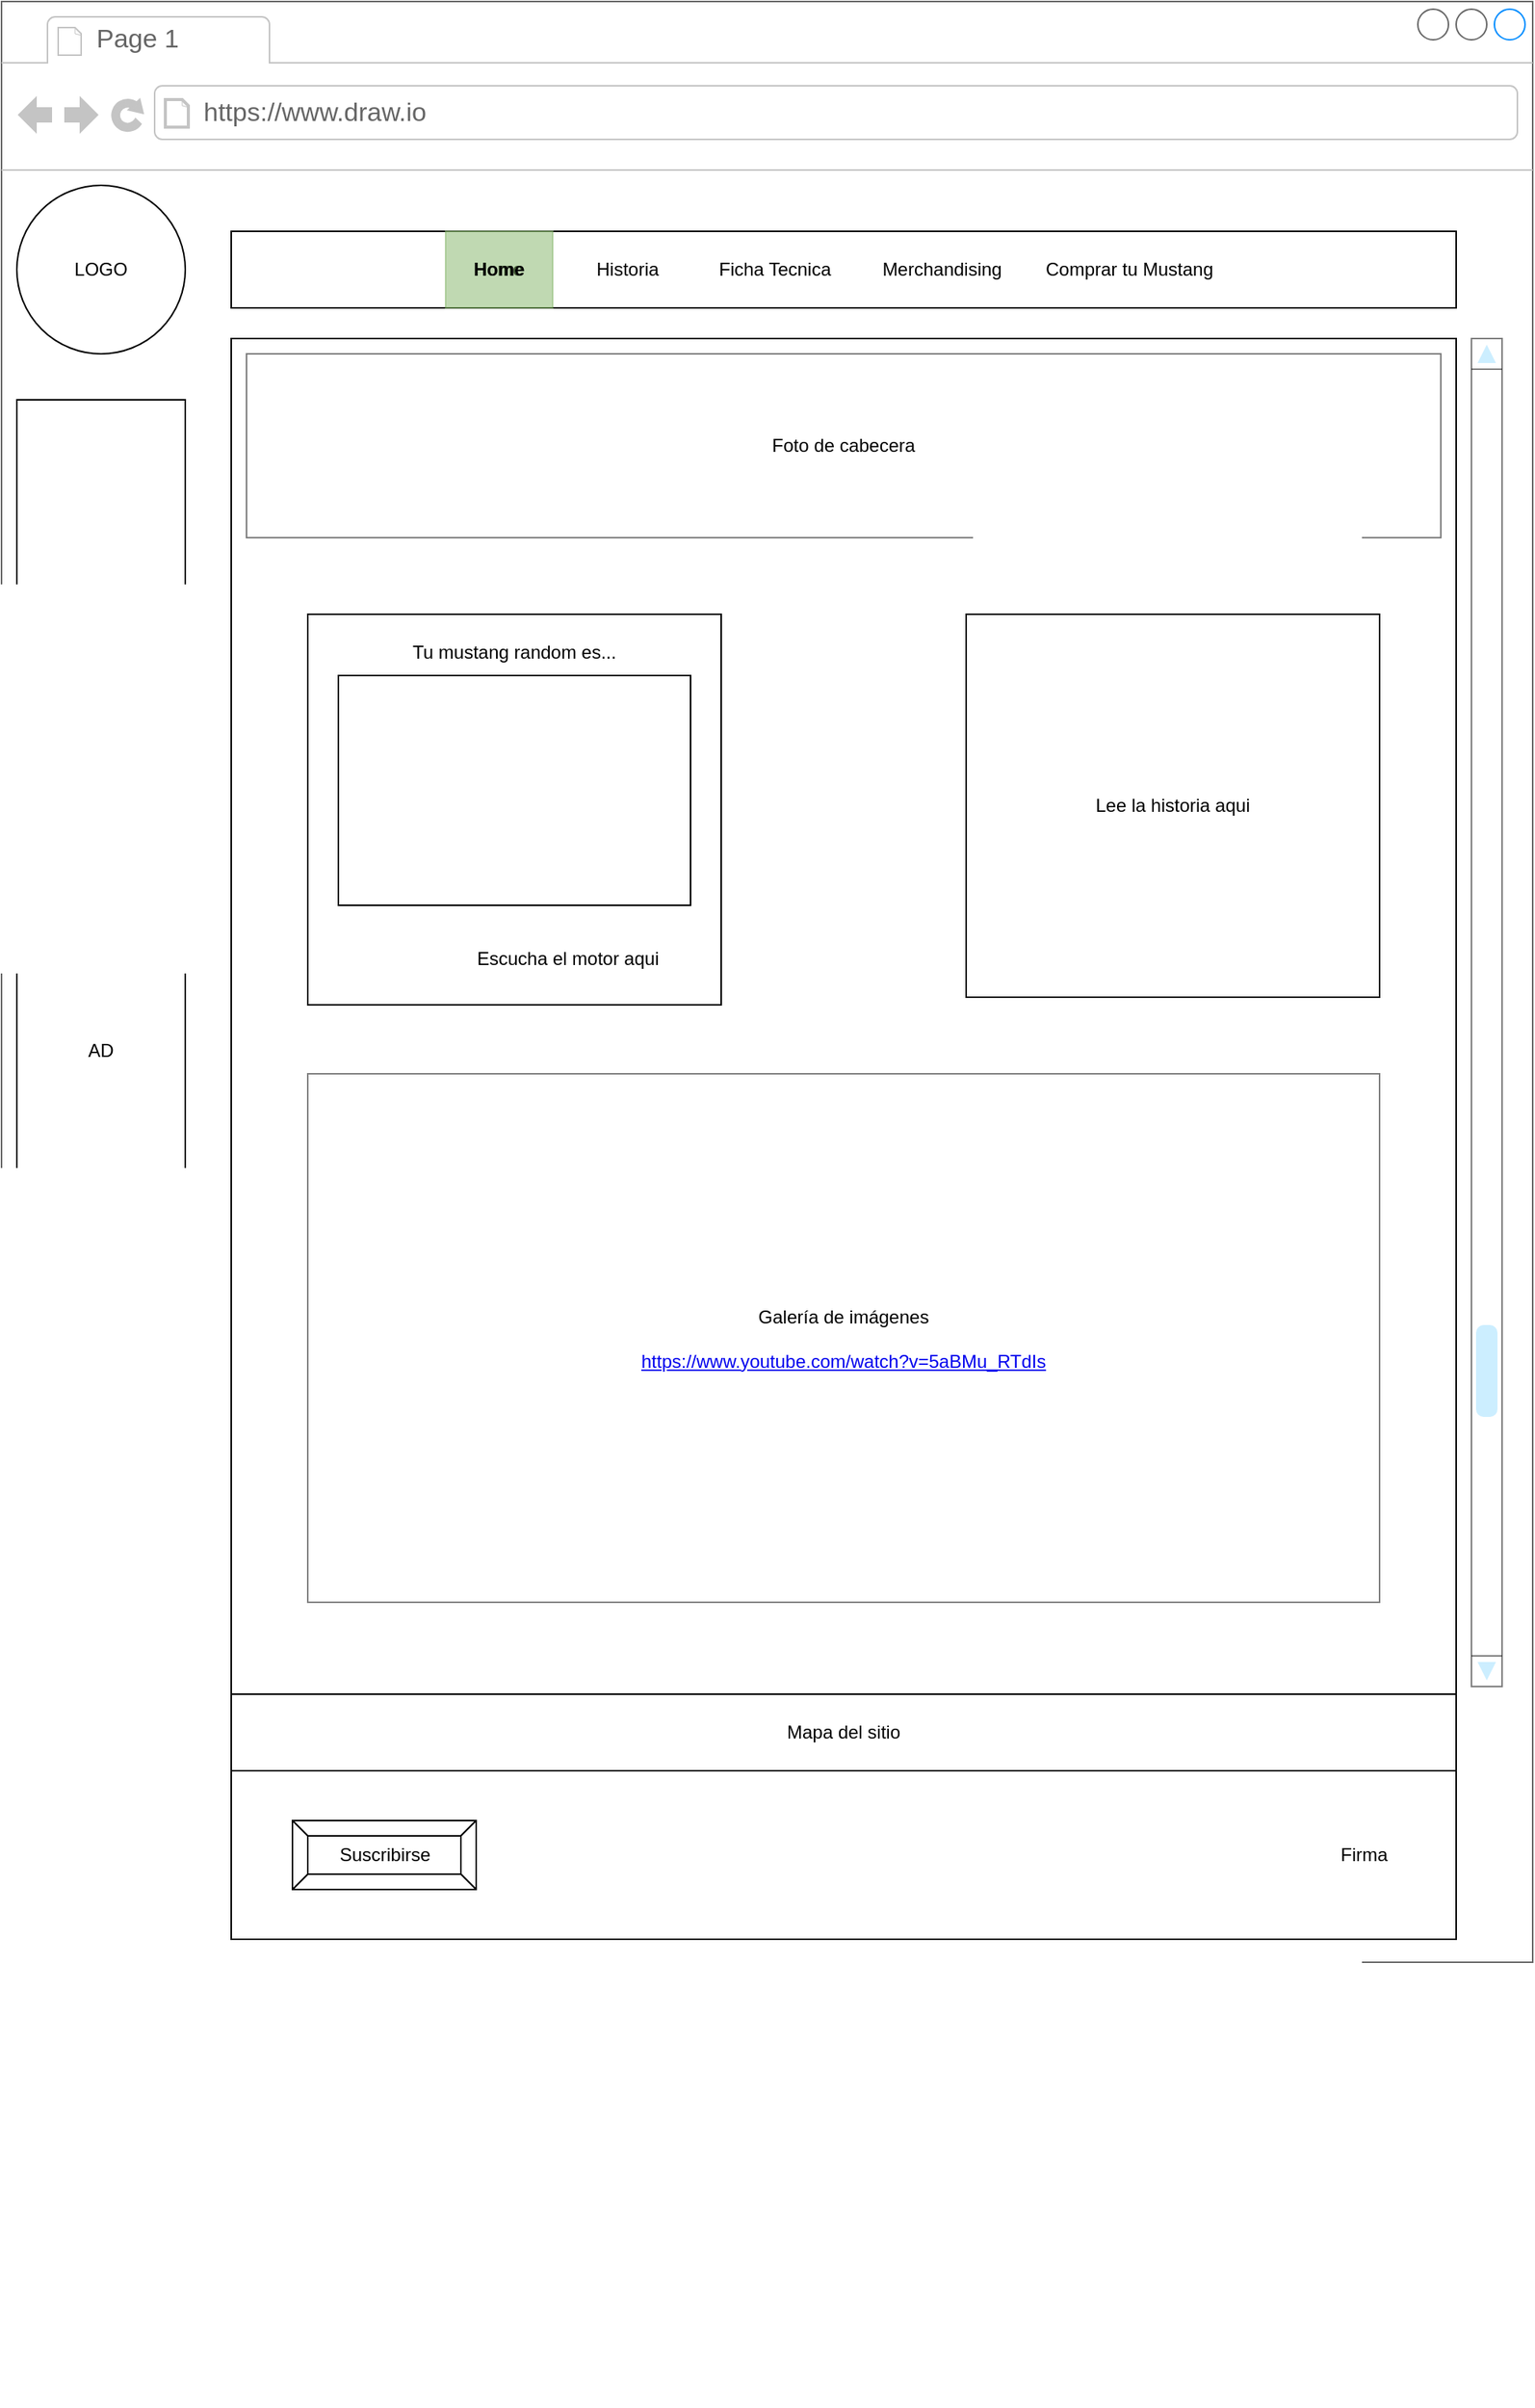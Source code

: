 <mxfile pages="5">
    <diagram id="nOgRstkEzNSoaI89Z7jj" name="HomePage">
        <mxGraphModel dx="1252" dy="1636" grid="1" gridSize="10" guides="1" tooltips="1" connect="1" arrows="1" fold="1" page="1" pageScale="1" pageWidth="827" pageHeight="1169" math="0" shadow="0">
            <root>
                <mxCell id="0"/>
                <mxCell id="1" parent="0"/>
                <mxCell id="GSIIqswrD881-GBcd3br-14" value="" style="strokeWidth=1;shadow=0;dashed=0;align=center;html=1;shape=mxgraph.mockup.containers.browserWindow;rSize=0;strokeColor=#666666;strokeColor2=#008cff;strokeColor3=#c4c4c4;mainText=,;recursiveResize=0;" parent="1" vertex="1">
                    <mxGeometry x="-780" y="-1140" width="1000" height="1280" as="geometry"/>
                </mxCell>
                <mxCell id="GSIIqswrD881-GBcd3br-110" value="" style="group" parent="GSIIqswrD881-GBcd3br-14" vertex="1" connectable="0">
                    <mxGeometry x="150" y="220" width="830" height="1350" as="geometry"/>
                </mxCell>
                <mxCell id="GSIIqswrD881-GBcd3br-99" value="" style="rounded=0;whiteSpace=wrap;html=1;" parent="GSIIqswrD881-GBcd3br-110" vertex="1">
                    <mxGeometry width="800" height="1030" as="geometry"/>
                </mxCell>
                <mxCell id="GSIIqswrD881-GBcd3br-105" value="" style="verticalLabelPosition=bottom;shadow=0;dashed=0;align=center;html=1;verticalAlign=top;strokeWidth=1;shape=mxgraph.mockup.navigation.scrollBar;barPos=20;fillColor2=#99ddff;strokeColor2=none;direction=north;glass=0;sketch=0;opacity=50;" parent="GSIIqswrD881-GBcd3br-110" vertex="1">
                    <mxGeometry x="810" width="20" height="880" as="geometry"/>
                </mxCell>
                <mxCell id="GSIIqswrD881-GBcd3br-108" value="Lee la historia aqui" style="rounded=0;whiteSpace=wrap;html=1;glass=0;sketch=0;" parent="GSIIqswrD881-GBcd3br-110" vertex="1">
                    <mxGeometry x="480" y="180" width="270" height="250" as="geometry"/>
                </mxCell>
                <mxCell id="GSIIqswrD881-GBcd3br-148" value="" style="group" parent="GSIIqswrD881-GBcd3br-110" vertex="1" connectable="0">
                    <mxGeometry x="50" y="180" width="270" height="255" as="geometry"/>
                </mxCell>
                <mxCell id="GSIIqswrD881-GBcd3br-143" value="" style="rounded=0;whiteSpace=wrap;html=1;glass=0;sketch=0;" parent="GSIIqswrD881-GBcd3br-148" vertex="1">
                    <mxGeometry width="270" height="255" as="geometry"/>
                </mxCell>
                <mxCell id="GSIIqswrD881-GBcd3br-111" value="" style="group" parent="GSIIqswrD881-GBcd3br-148" vertex="1" connectable="0">
                    <mxGeometry x="20" y="200" width="230" height="50" as="geometry"/>
                </mxCell>
                <mxCell id="GSIIqswrD881-GBcd3br-106" value="" style="shape=image;html=1;verticalAlign=top;verticalLabelPosition=bottom;labelBackgroundColor=#ffffff;imageAspect=0;aspect=fixed;image=https://cdn4.iconfinder.com/data/icons/essential-app-2/16/volume-sound-speaker-lound-128.png;glass=0;sketch=0;strokeColor=#82B366;fillColor=#82B366;" parent="GSIIqswrD881-GBcd3br-111" vertex="1">
                    <mxGeometry width="50" height="50" as="geometry"/>
                </mxCell>
                <mxCell id="GSIIqswrD881-GBcd3br-107" value="Escucha el motor aqui" style="text;html=1;strokeColor=none;fillColor=none;align=center;verticalAlign=middle;whiteSpace=wrap;rounded=0;glass=0;sketch=0;" parent="GSIIqswrD881-GBcd3br-111" vertex="1">
                    <mxGeometry x="70" y="10" width="160" height="30" as="geometry"/>
                </mxCell>
                <mxCell id="GSIIqswrD881-GBcd3br-145" value="Tu mustang random es..." style="text;html=1;strokeColor=none;fillColor=none;align=center;verticalAlign=middle;whiteSpace=wrap;rounded=0;glass=0;sketch=0;" parent="GSIIqswrD881-GBcd3br-148" vertex="1">
                    <mxGeometry x="10" y="10" width="250" height="30" as="geometry"/>
                </mxCell>
                <mxCell id="GSIIqswrD881-GBcd3br-146" value="" style="rounded=0;whiteSpace=wrap;html=1;glass=0;sketch=0;" parent="GSIIqswrD881-GBcd3br-148" vertex="1">
                    <mxGeometry x="20" y="40" width="230" height="150" as="geometry"/>
                </mxCell>
                <mxCell id="GSIIqswrD881-GBcd3br-147" value="" style="shape=image;html=1;verticalAlign=top;verticalLabelPosition=bottom;labelBackgroundColor=#ffffff;imageAspect=0;aspect=fixed;image=https://cdn4.iconfinder.com/data/icons/ionicons/512/icon-images-128.png;glass=0;sketch=0;strokeColor=#82B366;fillColor=#82B366;" parent="GSIIqswrD881-GBcd3br-148" vertex="1">
                    <mxGeometry x="100" y="80" width="70" height="70" as="geometry"/>
                </mxCell>
                <mxCell id="GSIIqswrD881-GBcd3br-109" value="" style="shape=image;html=1;verticalAlign=top;verticalLabelPosition=bottom;labelBackgroundColor=#ffffff;imageAspect=0;aspect=fixed;image=https://cdn4.iconfinder.com/data/icons/ionicons/512/icon-images-128.png;glass=0;sketch=0;strokeColor=#82B366;fillColor=#82B366;" parent="GSIIqswrD881-GBcd3br-110" vertex="1">
                    <mxGeometry x="577.5" y="326" width="75" height="75" as="geometry"/>
                </mxCell>
                <mxCell id="GSIIqswrD881-GBcd3br-104" value="Galería de imágenes&lt;br&gt;&lt;br&gt;&lt;a href=&quot;https://www.youtube.com/watch?v=5aBMu_RTdIs&quot;&gt;https://www.youtube.com/watch?v=5aBMu_RTdIs&lt;/a&gt;" style="whiteSpace=wrap;html=1;glass=0;sketch=0;opacity=50;" parent="GSIIqswrD881-GBcd3br-110" vertex="1">
                    <mxGeometry x="50" y="480" width="700" height="345" as="geometry"/>
                </mxCell>
                <mxCell id="GSIIqswrD881-GBcd3br-141" value="" style="group" parent="GSIIqswrD881-GBcd3br-110" vertex="1" connectable="0">
                    <mxGeometry y="825" width="800" height="220" as="geometry"/>
                </mxCell>
                <mxCell id="GSIIqswrD881-GBcd3br-123" value="" style="group" parent="GSIIqswrD881-GBcd3br-141" vertex="1" connectable="0">
                    <mxGeometry y="110" width="800" height="110" as="geometry"/>
                </mxCell>
                <mxCell id="GSIIqswrD881-GBcd3br-128" value="" style="group" parent="GSIIqswrD881-GBcd3br-123" vertex="1" connectable="0">
                    <mxGeometry width="800" height="110" as="geometry"/>
                </mxCell>
                <mxCell id="GSIIqswrD881-GBcd3br-115" value="" style="rounded=0;whiteSpace=wrap;html=1;glass=0;sketch=0;" parent="GSIIqswrD881-GBcd3br-128" vertex="1">
                    <mxGeometry width="800" height="110" as="geometry"/>
                </mxCell>
                <mxCell id="GSIIqswrD881-GBcd3br-122" value="" style="group" parent="GSIIqswrD881-GBcd3br-128" vertex="1" connectable="0">
                    <mxGeometry x="198" y="17.5" width="430" height="75" as="geometry"/>
                </mxCell>
                <mxCell id="GSIIqswrD881-GBcd3br-116" value="" style="shape=image;html=1;verticalAlign=top;verticalLabelPosition=bottom;labelBackgroundColor=#ffffff;imageAspect=0;aspect=fixed;image=https://cdn1.iconfinder.com/data/icons/social-media-circle-7/512/Circled_Facebook_svg-128.png;glass=0;sketch=0;strokeColor=#82B366;fillColor=#82B366;" parent="GSIIqswrD881-GBcd3br-122" vertex="1">
                    <mxGeometry y="4.167" width="66.667" height="66.667" as="geometry"/>
                </mxCell>
                <mxCell id="GSIIqswrD881-GBcd3br-117" value="" style="shape=image;html=1;verticalAlign=top;verticalLabelPosition=bottom;labelBackgroundColor=#ffffff;imageAspect=0;aspect=fixed;image=https://cdn3.iconfinder.com/data/icons/social-media-2466/32/Twitter-128.png;glass=0;sketch=0;strokeColor=#82B366;fillColor=#82B366;" parent="GSIIqswrD881-GBcd3br-122" vertex="1">
                    <mxGeometry x="112.386" width="75" height="75" as="geometry"/>
                </mxCell>
                <mxCell id="GSIIqswrD881-GBcd3br-120" value="" style="shape=image;html=1;verticalAlign=top;verticalLabelPosition=bottom;labelBackgroundColor=#ffffff;imageAspect=0;aspect=fixed;image=https://cdn3.iconfinder.com/data/icons/social-media-2466/32/Instagram-128.png;glass=0;sketch=0;strokeColor=#82B366;fillColor=#82B366;" parent="GSIIqswrD881-GBcd3br-122" vertex="1">
                    <mxGeometry x="229.659" width="75" height="75" as="geometry"/>
                </mxCell>
                <mxCell id="GSIIqswrD881-GBcd3br-121" value="" style="shape=image;html=1;verticalAlign=top;verticalLabelPosition=bottom;labelBackgroundColor=#ffffff;imageAspect=0;aspect=fixed;image=https://cdn3.iconfinder.com/data/icons/social-media-black-white-2/512/BW_Youtube_glyph_svg-128.png;glass=0;sketch=0;strokeColor=#82B366;fillColor=#82B366;" parent="GSIIqswrD881-GBcd3br-122" vertex="1">
                    <mxGeometry x="351.818" y="4.167" width="66.667" height="66.667" as="geometry"/>
                </mxCell>
                <mxCell id="GSIIqswrD881-GBcd3br-124" value="Suscribirse" style="labelPosition=center;verticalLabelPosition=middle;align=center;html=1;shape=mxgraph.basic.button;dx=10;glass=0;sketch=0;" parent="GSIIqswrD881-GBcd3br-128" vertex="1">
                    <mxGeometry x="40" y="32.5" width="120" height="45" as="geometry"/>
                </mxCell>
                <mxCell id="GSIIqswrD881-GBcd3br-125" value="Firma" style="text;html=1;strokeColor=none;fillColor=none;align=center;verticalAlign=middle;whiteSpace=wrap;rounded=0;glass=0;sketch=0;" parent="GSIIqswrD881-GBcd3br-128" vertex="1">
                    <mxGeometry x="710" y="40" width="60" height="30" as="geometry"/>
                </mxCell>
                <mxCell id="GSIIqswrD881-GBcd3br-129" value="" style="group" parent="GSIIqswrD881-GBcd3br-141" vertex="1" connectable="0">
                    <mxGeometry width="800" height="110" as="geometry"/>
                </mxCell>
                <mxCell id="GSIIqswrD881-GBcd3br-130" value="" style="group" parent="GSIIqswrD881-GBcd3br-129" vertex="1" connectable="0">
                    <mxGeometry width="800" height="110" as="geometry"/>
                </mxCell>
                <mxCell id="GSIIqswrD881-GBcd3br-131" value="Mapa del sitio" style="rounded=0;whiteSpace=wrap;html=1;glass=0;sketch=0;" parent="GSIIqswrD881-GBcd3br-130" vertex="1">
                    <mxGeometry y="60" width="800" height="50" as="geometry"/>
                </mxCell>
                <mxCell id="GSIIqswrD881-GBcd3br-15" value="Page 1" style="strokeWidth=1;shadow=0;dashed=0;align=center;html=1;shape=mxgraph.mockup.containers.anchor;fontSize=17;fontColor=#666666;align=left;" parent="GSIIqswrD881-GBcd3br-14" vertex="1">
                    <mxGeometry x="60" y="12" width="110" height="26" as="geometry"/>
                </mxCell>
                <mxCell id="GSIIqswrD881-GBcd3br-16" value="https://www.draw.io" style="strokeWidth=1;shadow=0;dashed=0;align=center;html=1;shape=mxgraph.mockup.containers.anchor;rSize=0;fontSize=17;fontColor=#666666;align=left;" parent="GSIIqswrD881-GBcd3br-14" vertex="1">
                    <mxGeometry x="130" y="60" width="250" height="26" as="geometry"/>
                </mxCell>
                <mxCell id="GSIIqswrD881-GBcd3br-17" value="LOGO" style="ellipse;whiteSpace=wrap;html=1;" parent="GSIIqswrD881-GBcd3br-14" vertex="1">
                    <mxGeometry x="10" y="120" width="110" height="110" as="geometry"/>
                </mxCell>
                <mxCell id="GSIIqswrD881-GBcd3br-72" value="Home&lt;span style=&quot;white-space: pre;&quot;&gt;&#9;&lt;/span&gt;&lt;span style=&quot;white-space: pre;&quot;&gt;&#9;&lt;/span&gt;Historia&lt;span style=&quot;white-space: pre;&quot;&gt;&#9;&lt;/span&gt;&lt;span style=&quot;white-space: pre;&quot;&gt;&#9;&lt;/span&gt;Ficha Tecnica&lt;span style=&quot;white-space: pre;&quot;&gt;&#9;&lt;/span&gt;&lt;span style=&quot;white-space: pre;&quot;&gt;&#9;&lt;/span&gt;Merchandising&lt;span style=&quot;white-space: pre;&quot;&gt;&#9;&lt;/span&gt;&lt;span style=&quot;white-space: pre;&quot;&gt;&#9;&lt;/span&gt;Comprar tu Mustang" style="rounded=0;whiteSpace=wrap;html=1;" parent="GSIIqswrD881-GBcd3br-14" vertex="1">
                    <mxGeometry x="150" y="150" width="800" height="50" as="geometry"/>
                </mxCell>
                <mxCell id="GSIIqswrD881-GBcd3br-98" value="AD" style="rounded=0;whiteSpace=wrap;html=1;" parent="GSIIqswrD881-GBcd3br-14" vertex="1">
                    <mxGeometry x="10" y="260" width="110" height="850" as="geometry"/>
                </mxCell>
                <mxCell id="GSIIqswrD881-GBcd3br-101" value="&lt;b&gt;Home&lt;/b&gt;" style="rounded=0;whiteSpace=wrap;html=1;fillColor=#82B366;strokeColor=#82B366;opacity=50;" parent="GSIIqswrD881-GBcd3br-14" vertex="1">
                    <mxGeometry x="290" y="150" width="70" height="50" as="geometry"/>
                </mxCell>
                <mxCell id="GSIIqswrD881-GBcd3br-102" value="Foto de cabecera" style="rounded=0;whiteSpace=wrap;html=1;glass=0;sketch=0;opacity=50;" parent="GSIIqswrD881-GBcd3br-14" vertex="1">
                    <mxGeometry x="160" y="230" width="780" height="120" as="geometry"/>
                </mxCell>
            </root>
        </mxGraphModel>
    </diagram>
    <diagram name="Historia" id="JAnG46kFSGYnmb43HJeK">
        <mxGraphModel dx="1252" dy="1636" grid="1" gridSize="10" guides="1" tooltips="1" connect="1" arrows="1" fold="1" page="1" pageScale="1" pageWidth="827" pageHeight="1169" math="0" shadow="0">
            <root>
                <mxCell id="mYcQGj56953t6nDvZR1R-0"/>
                <mxCell id="mYcQGj56953t6nDvZR1R-1" parent="mYcQGj56953t6nDvZR1R-0"/>
                <mxCell id="mYcQGj56953t6nDvZR1R-2" value="" style="strokeWidth=1;shadow=0;dashed=0;align=center;html=1;shape=mxgraph.mockup.containers.browserWindow;rSize=0;strokeColor=#666666;strokeColor2=#008cff;strokeColor3=#c4c4c4;mainText=,;recursiveResize=0;" parent="mYcQGj56953t6nDvZR1R-1" vertex="1">
                    <mxGeometry x="-780" y="-1140" width="1000" height="1280" as="geometry"/>
                </mxCell>
                <mxCell id="mYcQGj56953t6nDvZR1R-3" value="" style="group" parent="mYcQGj56953t6nDvZR1R-2" vertex="1" connectable="0">
                    <mxGeometry x="150" y="220" width="830" height="1350" as="geometry"/>
                </mxCell>
                <mxCell id="mYcQGj56953t6nDvZR1R-4" value="" style="rounded=0;whiteSpace=wrap;html=1;" parent="mYcQGj56953t6nDvZR1R-3" vertex="1">
                    <mxGeometry width="800" height="1030" as="geometry"/>
                </mxCell>
                <mxCell id="mYcQGj56953t6nDvZR1R-5" value="" style="verticalLabelPosition=bottom;shadow=0;dashed=0;align=center;html=1;verticalAlign=top;strokeWidth=1;shape=mxgraph.mockup.navigation.scrollBar;barPos=20;fillColor2=#99ddff;strokeColor2=none;direction=north;glass=0;sketch=0;opacity=50;" parent="mYcQGj56953t6nDvZR1R-3" vertex="1">
                    <mxGeometry x="810" width="20" height="880" as="geometry"/>
                </mxCell>
                <mxCell id="mYcQGj56953t6nDvZR1R-7" value="" style="group" parent="mYcQGj56953t6nDvZR1R-3" vertex="1" connectable="0">
                    <mxGeometry x="50" y="220" width="700" height="360" as="geometry"/>
                </mxCell>
                <mxCell id="mYcQGj56953t6nDvZR1R-8" value="" style="rounded=0;whiteSpace=wrap;html=1;glass=0;sketch=0;" parent="mYcQGj56953t6nDvZR1R-7" vertex="1">
                    <mxGeometry width="700" height="320" as="geometry"/>
                </mxCell>
                <mxCell id="mYcQGj56953t6nDvZR1R-9" value="" style="group" parent="mYcQGj56953t6nDvZR1R-7" vertex="1" connectable="0">
                    <mxGeometry x="290" y="222.353" width="230" height="70.588" as="geometry"/>
                </mxCell>
                <mxCell id="vTyMJ-ah6Omc0EHwnZa0-1" value="" style="group" parent="mYcQGj56953t6nDvZR1R-9" vertex="1" connectable="0">
                    <mxGeometry y="-2.352" width="220" height="42.353" as="geometry"/>
                </mxCell>
                <mxCell id="mYcQGj56953t6nDvZR1R-10" value="" style="shape=image;html=1;verticalAlign=top;verticalLabelPosition=bottom;labelBackgroundColor=#ffffff;imageAspect=0;aspect=fixed;image=https://cdn4.iconfinder.com/data/icons/essential-app-2/16/volume-sound-speaker-lound-128.png;glass=0;sketch=0;strokeColor=#82B366;fillColor=#82B366;" parent="vTyMJ-ah6Omc0EHwnZa0-1" vertex="1">
                    <mxGeometry y="2.352" width="40" height="40" as="geometry"/>
                </mxCell>
                <mxCell id="mYcQGj56953t6nDvZR1R-11" value="Escucha el motor aqui" style="text;html=1;strokeColor=none;fillColor=none;align=center;verticalAlign=middle;whiteSpace=wrap;rounded=0;glass=0;sketch=0;" parent="vTyMJ-ah6Omc0EHwnZa0-1" vertex="1">
                    <mxGeometry x="60" width="160" height="42.353" as="geometry"/>
                </mxCell>
                <mxCell id="mYcQGj56953t6nDvZR1R-12" value="Nombre del mustang" style="text;html=1;strokeColor=none;fillColor=none;align=center;verticalAlign=middle;whiteSpace=wrap;rounded=0;glass=0;sketch=0;" parent="mYcQGj56953t6nDvZR1R-7" vertex="1">
                    <mxGeometry x="380" y="14.118" width="250" height="42.353" as="geometry"/>
                </mxCell>
                <mxCell id="mYcQGj56953t6nDvZR1R-13" value="" style="rounded=0;whiteSpace=wrap;html=1;glass=0;sketch=0;" parent="mYcQGj56953t6nDvZR1R-7" vertex="1">
                    <mxGeometry x="20" y="56.471" width="230" height="211.765" as="geometry"/>
                </mxCell>
                <mxCell id="mYcQGj56953t6nDvZR1R-14" value="" style="shape=image;html=1;verticalAlign=top;verticalLabelPosition=bottom;labelBackgroundColor=#ffffff;imageAspect=0;aspect=fixed;image=https://cdn4.iconfinder.com/data/icons/ionicons/512/icon-images-128.png;glass=0;sketch=0;strokeColor=#82B366;fillColor=#82B366;" parent="mYcQGj56953t6nDvZR1R-7" vertex="1">
                    <mxGeometry x="120" y="136.981" width="50.75" height="50.75" as="geometry"/>
                </mxCell>
                <mxCell id="vTyMJ-ah6Omc0EHwnZa0-0" value="&lt;h1&gt;Heading&lt;/h1&gt;&lt;p&gt;&lt;font style=&quot;font-size: 12px;&quot;&gt;Lorem ipsum dolor sit amet, consectetur adipiscing elit, sed do eiusmod tempor incididunt ut labore et dolore magna aliqua. Ut enim ad minim veniam, quis nostrud exercitation ullamco laboris nisi ut aliquip ex ea commodo consequat. Duis aute irure dolor in reprehenderit in voluptate velit esse cillum dolore eu fugiat nulla pariatur. Excepteur sint occaecat cupidatat non proident, sunt in culpa qui officia deserunt mollit anim id est laborum.&lt;/font&gt;&lt;/p&gt;" style="text;html=1;strokeColor=none;fillColor=none;spacing=5;spacingTop=-20;whiteSpace=wrap;overflow=hidden;rounded=0;glass=0;sketch=0;fontColor=#000000;" parent="mYcQGj56953t6nDvZR1R-7" vertex="1">
                    <mxGeometry x="290" y="60" width="380" height="208.24" as="geometry"/>
                </mxCell>
                <mxCell id="mYcQGj56953t6nDvZR1R-16" value="Galería de imágenes&lt;br&gt;&lt;br&gt;&lt;a href=&quot;https://www.youtube.com/watch?v=5aBMu_RTdIs&quot;&gt;https://www.youtube.com/watch?v=5aBMu_RTdIs&lt;/a&gt;" style="whiteSpace=wrap;html=1;glass=0;sketch=0;opacity=50;" parent="mYcQGj56953t6nDvZR1R-3" vertex="1">
                    <mxGeometry x="50" y="560" width="700" height="265" as="geometry"/>
                </mxCell>
                <mxCell id="mYcQGj56953t6nDvZR1R-17" value="" style="group" parent="mYcQGj56953t6nDvZR1R-3" vertex="1" connectable="0">
                    <mxGeometry y="825" width="800" height="220" as="geometry"/>
                </mxCell>
                <mxCell id="mYcQGj56953t6nDvZR1R-18" value="" style="group" parent="mYcQGj56953t6nDvZR1R-17" vertex="1" connectable="0">
                    <mxGeometry y="110" width="800" height="110" as="geometry"/>
                </mxCell>
                <mxCell id="mYcQGj56953t6nDvZR1R-19" value="" style="group" parent="mYcQGj56953t6nDvZR1R-18" vertex="1" connectable="0">
                    <mxGeometry width="800" height="110" as="geometry"/>
                </mxCell>
                <mxCell id="mYcQGj56953t6nDvZR1R-20" value="" style="rounded=0;whiteSpace=wrap;html=1;glass=0;sketch=0;" parent="mYcQGj56953t6nDvZR1R-19" vertex="1">
                    <mxGeometry width="800" height="110" as="geometry"/>
                </mxCell>
                <mxCell id="mYcQGj56953t6nDvZR1R-21" value="" style="group" parent="mYcQGj56953t6nDvZR1R-19" vertex="1" connectable="0">
                    <mxGeometry x="198" y="17.5" width="430" height="75" as="geometry"/>
                </mxCell>
                <mxCell id="mYcQGj56953t6nDvZR1R-22" value="" style="shape=image;html=1;verticalAlign=top;verticalLabelPosition=bottom;labelBackgroundColor=#ffffff;imageAspect=0;aspect=fixed;image=https://cdn1.iconfinder.com/data/icons/social-media-circle-7/512/Circled_Facebook_svg-128.png;glass=0;sketch=0;strokeColor=#82B366;fillColor=#82B366;" parent="mYcQGj56953t6nDvZR1R-21" vertex="1">
                    <mxGeometry y="4.167" width="66.667" height="66.667" as="geometry"/>
                </mxCell>
                <mxCell id="mYcQGj56953t6nDvZR1R-23" value="" style="shape=image;html=1;verticalAlign=top;verticalLabelPosition=bottom;labelBackgroundColor=#ffffff;imageAspect=0;aspect=fixed;image=https://cdn3.iconfinder.com/data/icons/social-media-2466/32/Twitter-128.png;glass=0;sketch=0;strokeColor=#82B366;fillColor=#82B366;" parent="mYcQGj56953t6nDvZR1R-21" vertex="1">
                    <mxGeometry x="112.386" width="75" height="75" as="geometry"/>
                </mxCell>
                <mxCell id="mYcQGj56953t6nDvZR1R-24" value="" style="shape=image;html=1;verticalAlign=top;verticalLabelPosition=bottom;labelBackgroundColor=#ffffff;imageAspect=0;aspect=fixed;image=https://cdn3.iconfinder.com/data/icons/social-media-2466/32/Instagram-128.png;glass=0;sketch=0;strokeColor=#82B366;fillColor=#82B366;" parent="mYcQGj56953t6nDvZR1R-21" vertex="1">
                    <mxGeometry x="229.659" width="75" height="75" as="geometry"/>
                </mxCell>
                <mxCell id="mYcQGj56953t6nDvZR1R-25" value="" style="shape=image;html=1;verticalAlign=top;verticalLabelPosition=bottom;labelBackgroundColor=#ffffff;imageAspect=0;aspect=fixed;image=https://cdn3.iconfinder.com/data/icons/social-media-black-white-2/512/BW_Youtube_glyph_svg-128.png;glass=0;sketch=0;strokeColor=#82B366;fillColor=#82B366;" parent="mYcQGj56953t6nDvZR1R-21" vertex="1">
                    <mxGeometry x="351.818" y="4.167" width="66.667" height="66.667" as="geometry"/>
                </mxCell>
                <mxCell id="mYcQGj56953t6nDvZR1R-26" value="Suscribirse" style="labelPosition=center;verticalLabelPosition=middle;align=center;html=1;shape=mxgraph.basic.button;dx=10;glass=0;sketch=0;" parent="mYcQGj56953t6nDvZR1R-19" vertex="1">
                    <mxGeometry x="40" y="32.5" width="120" height="45" as="geometry"/>
                </mxCell>
                <mxCell id="mYcQGj56953t6nDvZR1R-27" value="Firma" style="text;html=1;strokeColor=none;fillColor=none;align=center;verticalAlign=middle;whiteSpace=wrap;rounded=0;glass=0;sketch=0;" parent="mYcQGj56953t6nDvZR1R-19" vertex="1">
                    <mxGeometry x="710" y="40" width="60" height="30" as="geometry"/>
                </mxCell>
                <mxCell id="mYcQGj56953t6nDvZR1R-28" value="" style="group" parent="mYcQGj56953t6nDvZR1R-17" vertex="1" connectable="0">
                    <mxGeometry width="800" height="110" as="geometry"/>
                </mxCell>
                <mxCell id="mYcQGj56953t6nDvZR1R-29" value="" style="group" parent="mYcQGj56953t6nDvZR1R-28" vertex="1" connectable="0">
                    <mxGeometry width="800" height="110" as="geometry"/>
                </mxCell>
                <mxCell id="mYcQGj56953t6nDvZR1R-30" value="Mapa del sitio" style="rounded=0;whiteSpace=wrap;html=1;glass=0;sketch=0;" parent="mYcQGj56953t6nDvZR1R-29" vertex="1">
                    <mxGeometry y="60" width="800" height="50" as="geometry"/>
                </mxCell>
                <mxCell id="F92GCnp1rYAVLMzCt7_t-34" value="" style="group" parent="mYcQGj56953t6nDvZR1R-3" vertex="1" connectable="0">
                    <mxGeometry x="50" y="150" width="700" height="40" as="geometry"/>
                </mxCell>
                <mxCell id="F92GCnp1rYAVLMzCt7_t-25" value="" style="ellipse;whiteSpace=wrap;html=1;aspect=fixed;glass=0;sketch=0;" parent="F92GCnp1rYAVLMzCt7_t-34" vertex="1">
                    <mxGeometry x="200" width="40" height="40" as="geometry"/>
                </mxCell>
                <mxCell id="F92GCnp1rYAVLMzCt7_t-22" value="" style="ellipse;whiteSpace=wrap;html=1;aspect=fixed;glass=0;sketch=0;" parent="F92GCnp1rYAVLMzCt7_t-34" vertex="1">
                    <mxGeometry x="100" width="40" height="40" as="geometry"/>
                </mxCell>
                <mxCell id="F92GCnp1rYAVLMzCt7_t-29" value="" style="ellipse;whiteSpace=wrap;html=1;aspect=fixed;glass=0;sketch=0;" parent="F92GCnp1rYAVLMzCt7_t-34" vertex="1">
                    <mxGeometry x="400" width="40" height="40" as="geometry"/>
                </mxCell>
                <mxCell id="F92GCnp1rYAVLMzCt7_t-30" value="" style="ellipse;whiteSpace=wrap;html=1;aspect=fixed;glass=0;sketch=0;" parent="F92GCnp1rYAVLMzCt7_t-34" vertex="1">
                    <mxGeometry x="500" width="40" height="40" as="geometry"/>
                </mxCell>
                <mxCell id="F92GCnp1rYAVLMzCt7_t-31" value="" style="ellipse;whiteSpace=wrap;html=1;aspect=fixed;glass=0;sketch=0;" parent="F92GCnp1rYAVLMzCt7_t-34" vertex="1">
                    <mxGeometry x="600" width="40" height="40" as="geometry"/>
                </mxCell>
                <mxCell id="F92GCnp1rYAVLMzCt7_t-19" value="" style="ellipse;whiteSpace=wrap;html=1;aspect=fixed;glass=0;sketch=0;" parent="F92GCnp1rYAVLMzCt7_t-34" vertex="1">
                    <mxGeometry width="40" height="40" as="geometry"/>
                </mxCell>
                <mxCell id="F92GCnp1rYAVLMzCt7_t-20" value="" style="shape=flexArrow;endArrow=none;html=1;rounded=0;fontColor=#FFFFFF;" parent="F92GCnp1rYAVLMzCt7_t-34" target="F92GCnp1rYAVLMzCt7_t-19" edge="1">
                    <mxGeometry width="50" height="50" relative="1" as="geometry">
                        <mxPoint y="20" as="sourcePoint"/>
                        <mxPoint x="700" y="20" as="targetPoint"/>
                    </mxGeometry>
                </mxCell>
                <mxCell id="F92GCnp1rYAVLMzCt7_t-23" value="" style="shape=flexArrow;endArrow=none;html=1;rounded=0;fontColor=#FFFFFF;startArrow=none;" parent="F92GCnp1rYAVLMzCt7_t-34" source="F92GCnp1rYAVLMzCt7_t-19" target="F92GCnp1rYAVLMzCt7_t-22" edge="1">
                    <mxGeometry width="50" height="50" relative="1" as="geometry">
                        <mxPoint x="40" y="20" as="sourcePoint"/>
                        <mxPoint x="700" y="20" as="targetPoint"/>
                    </mxGeometry>
                </mxCell>
                <mxCell id="F92GCnp1rYAVLMzCt7_t-26" value="" style="shape=flexArrow;endArrow=none;html=1;rounded=0;fontColor=#FFFFFF;startArrow=none;" parent="F92GCnp1rYAVLMzCt7_t-34" source="F92GCnp1rYAVLMzCt7_t-22" target="F92GCnp1rYAVLMzCt7_t-25" edge="1">
                    <mxGeometry width="50" height="50" relative="1" as="geometry">
                        <mxPoint x="140" y="20" as="sourcePoint"/>
                        <mxPoint x="700" y="20" as="targetPoint"/>
                    </mxGeometry>
                </mxCell>
                <mxCell id="F92GCnp1rYAVLMzCt7_t-4" value="" style="shape=flexArrow;endArrow=classic;html=1;rounded=0;fontColor=#FFFFFF;startArrow=none;" parent="F92GCnp1rYAVLMzCt7_t-34" source="F92GCnp1rYAVLMzCt7_t-28" edge="1">
                    <mxGeometry width="50" height="50" relative="1" as="geometry">
                        <mxPoint y="20" as="sourcePoint"/>
                        <mxPoint x="700" y="20" as="targetPoint"/>
                    </mxGeometry>
                </mxCell>
                <mxCell id="F92GCnp1rYAVLMzCt7_t-13" value="&lt;font color=&quot;#000000&quot;&gt;&lt;b&gt;Linea de tiempo&lt;/b&gt;&lt;/font&gt;" style="edgeLabel;html=1;align=center;verticalAlign=middle;resizable=0;points=[];fontColor=#FFFFFF;" parent="F92GCnp1rYAVLMzCt7_t-4" vertex="1" connectable="0">
                    <mxGeometry x="0.096" y="-4" relative="1" as="geometry">
                        <mxPoint as="offset"/>
                    </mxGeometry>
                </mxCell>
                <mxCell id="F92GCnp1rYAVLMzCt7_t-28" value="" style="ellipse;whiteSpace=wrap;html=1;aspect=fixed;glass=0;sketch=0;" parent="F92GCnp1rYAVLMzCt7_t-34" vertex="1">
                    <mxGeometry x="300" width="40" height="40" as="geometry"/>
                </mxCell>
                <mxCell id="F92GCnp1rYAVLMzCt7_t-32" value="" style="shape=flexArrow;endArrow=none;html=1;rounded=0;fontColor=#FFFFFF;startArrow=none;" parent="F92GCnp1rYAVLMzCt7_t-34" source="F92GCnp1rYAVLMzCt7_t-25" target="F92GCnp1rYAVLMzCt7_t-28" edge="1">
                    <mxGeometry width="50" height="50" relative="1" as="geometry">
                        <mxPoint x="240" y="20" as="sourcePoint"/>
                        <mxPoint x="700" y="20" as="targetPoint"/>
                    </mxGeometry>
                </mxCell>
                <mxCell id="mYcQGj56953t6nDvZR1R-31" value="Page 1" style="strokeWidth=1;shadow=0;dashed=0;align=center;html=1;shape=mxgraph.mockup.containers.anchor;fontSize=17;fontColor=#666666;align=left;" parent="mYcQGj56953t6nDvZR1R-2" vertex="1">
                    <mxGeometry x="60" y="12" width="110" height="26" as="geometry"/>
                </mxCell>
                <mxCell id="mYcQGj56953t6nDvZR1R-32" value="https://www.draw.io" style="strokeWidth=1;shadow=0;dashed=0;align=center;html=1;shape=mxgraph.mockup.containers.anchor;rSize=0;fontSize=17;fontColor=#666666;align=left;" parent="mYcQGj56953t6nDvZR1R-2" vertex="1">
                    <mxGeometry x="130" y="60" width="250" height="26" as="geometry"/>
                </mxCell>
                <mxCell id="mYcQGj56953t6nDvZR1R-33" value="LOGO" style="ellipse;whiteSpace=wrap;html=1;" parent="mYcQGj56953t6nDvZR1R-2" vertex="1">
                    <mxGeometry x="10" y="120" width="110" height="110" as="geometry"/>
                </mxCell>
                <mxCell id="mYcQGj56953t6nDvZR1R-34" value="Home&lt;span style=&quot;white-space: pre;&quot;&gt;&#9;&lt;/span&gt;&lt;font color=&quot;#ffffff&quot;&gt;&lt;span style=&quot;white-space: pre;&quot;&gt;&#9;&lt;/span&gt;Historia&lt;span style=&quot;white-space: pre;&quot;&gt;&#9;&lt;/span&gt;&lt;/font&gt;&lt;span style=&quot;white-space: pre;&quot;&gt;&#9;&lt;/span&gt;Ficha Tecnica&lt;span style=&quot;white-space: pre;&quot;&gt;&#9;&lt;/span&gt;&lt;span style=&quot;white-space: pre;&quot;&gt;&#9;&lt;/span&gt;Merchandising&lt;span style=&quot;white-space: pre;&quot;&gt;&#9;&lt;/span&gt;&lt;span style=&quot;white-space: pre;&quot;&gt;&#9;&lt;/span&gt;Comprar tu Mustang" style="rounded=0;whiteSpace=wrap;html=1;" parent="mYcQGj56953t6nDvZR1R-2" vertex="1">
                    <mxGeometry x="150" y="150" width="800" height="50" as="geometry"/>
                </mxCell>
                <mxCell id="mYcQGj56953t6nDvZR1R-35" value="AD" style="rounded=0;whiteSpace=wrap;html=1;" parent="mYcQGj56953t6nDvZR1R-2" vertex="1">
                    <mxGeometry x="10" y="260" width="110" height="850" as="geometry"/>
                </mxCell>
                <mxCell id="mYcQGj56953t6nDvZR1R-36" value="&lt;b&gt;Historia&lt;/b&gt;" style="rounded=0;whiteSpace=wrap;html=1;fillColor=#82B366;strokeColor=#82B366;opacity=50;" parent="mYcQGj56953t6nDvZR1R-2" vertex="1">
                    <mxGeometry x="367" y="150" width="80" height="50" as="geometry"/>
                </mxCell>
                <mxCell id="mYcQGj56953t6nDvZR1R-37" value="Foto de cabecera" style="rounded=0;whiteSpace=wrap;html=1;glass=0;sketch=0;opacity=50;" parent="mYcQGj56953t6nDvZR1R-2" vertex="1">
                    <mxGeometry x="160" y="230" width="780" height="120" as="geometry"/>
                </mxCell>
            </root>
        </mxGraphModel>
    </diagram>
    <diagram name="Ficha tecnica" id="nqE3Z9GJCY21VQetnGD6">
        <mxGraphModel dx="2838" dy="2243" grid="1" gridSize="10" guides="1" tooltips="1" connect="1" arrows="1" fold="1" page="1" pageScale="1" pageWidth="827" pageHeight="1169" math="0" shadow="0">
            <root>
                <mxCell id="1vmKbcdu8CMDruapHHC5-0"/>
                <mxCell id="1vmKbcdu8CMDruapHHC5-1" parent="1vmKbcdu8CMDruapHHC5-0"/>
                <mxCell id="1vmKbcdu8CMDruapHHC5-2" value="" style="strokeWidth=1;shadow=0;dashed=0;align=center;html=1;shape=mxgraph.mockup.containers.browserWindow;rSize=0;strokeColor=#666666;strokeColor2=#008cff;strokeColor3=#c4c4c4;mainText=,;recursiveResize=0;" vertex="1" parent="1vmKbcdu8CMDruapHHC5-1">
                    <mxGeometry x="-780" y="-1140" width="1000" height="1280" as="geometry"/>
                </mxCell>
                <mxCell id="1vmKbcdu8CMDruapHHC5-3" value="" style="group" vertex="1" connectable="0" parent="1vmKbcdu8CMDruapHHC5-2">
                    <mxGeometry x="150" y="220" width="830" height="1350" as="geometry"/>
                </mxCell>
                <mxCell id="1vmKbcdu8CMDruapHHC5-4" value="" style="rounded=0;whiteSpace=wrap;html=1;" vertex="1" parent="1vmKbcdu8CMDruapHHC5-3">
                    <mxGeometry width="800" height="1030" as="geometry"/>
                </mxCell>
                <mxCell id="1vmKbcdu8CMDruapHHC5-5" value="" style="verticalLabelPosition=bottom;shadow=0;dashed=0;align=center;html=1;verticalAlign=top;strokeWidth=1;shape=mxgraph.mockup.navigation.scrollBar;barPos=20;fillColor2=#99ddff;strokeColor2=none;direction=north;glass=0;sketch=0;opacity=50;" vertex="1" parent="1vmKbcdu8CMDruapHHC5-3">
                    <mxGeometry x="810" width="20" height="880" as="geometry"/>
                </mxCell>
                <mxCell id="1vmKbcdu8CMDruapHHC5-17" value="" style="group" vertex="1" connectable="0" parent="1vmKbcdu8CMDruapHHC5-3">
                    <mxGeometry y="825" width="800" height="220" as="geometry"/>
                </mxCell>
                <mxCell id="1vmKbcdu8CMDruapHHC5-18" value="" style="group" vertex="1" connectable="0" parent="1vmKbcdu8CMDruapHHC5-17">
                    <mxGeometry y="110" width="800" height="110" as="geometry"/>
                </mxCell>
                <mxCell id="1vmKbcdu8CMDruapHHC5-19" value="" style="group" vertex="1" connectable="0" parent="1vmKbcdu8CMDruapHHC5-18">
                    <mxGeometry width="800" height="110" as="geometry"/>
                </mxCell>
                <mxCell id="1vmKbcdu8CMDruapHHC5-20" value="" style="rounded=0;whiteSpace=wrap;html=1;glass=0;sketch=0;" vertex="1" parent="1vmKbcdu8CMDruapHHC5-19">
                    <mxGeometry width="800" height="110" as="geometry"/>
                </mxCell>
                <mxCell id="1vmKbcdu8CMDruapHHC5-21" value="" style="group" vertex="1" connectable="0" parent="1vmKbcdu8CMDruapHHC5-19">
                    <mxGeometry x="198" y="17.5" width="430" height="75" as="geometry"/>
                </mxCell>
                <mxCell id="1vmKbcdu8CMDruapHHC5-22" value="" style="shape=image;html=1;verticalAlign=top;verticalLabelPosition=bottom;labelBackgroundColor=#ffffff;imageAspect=0;aspect=fixed;image=https://cdn1.iconfinder.com/data/icons/social-media-circle-7/512/Circled_Facebook_svg-128.png;glass=0;sketch=0;strokeColor=#82B366;fillColor=#82B366;" vertex="1" parent="1vmKbcdu8CMDruapHHC5-21">
                    <mxGeometry y="4.167" width="66.667" height="66.667" as="geometry"/>
                </mxCell>
                <mxCell id="1vmKbcdu8CMDruapHHC5-23" value="" style="shape=image;html=1;verticalAlign=top;verticalLabelPosition=bottom;labelBackgroundColor=#ffffff;imageAspect=0;aspect=fixed;image=https://cdn3.iconfinder.com/data/icons/social-media-2466/32/Twitter-128.png;glass=0;sketch=0;strokeColor=#82B366;fillColor=#82B366;" vertex="1" parent="1vmKbcdu8CMDruapHHC5-21">
                    <mxGeometry x="112.386" width="75" height="75" as="geometry"/>
                </mxCell>
                <mxCell id="1vmKbcdu8CMDruapHHC5-24" value="" style="shape=image;html=1;verticalAlign=top;verticalLabelPosition=bottom;labelBackgroundColor=#ffffff;imageAspect=0;aspect=fixed;image=https://cdn3.iconfinder.com/data/icons/social-media-2466/32/Instagram-128.png;glass=0;sketch=0;strokeColor=#82B366;fillColor=#82B366;" vertex="1" parent="1vmKbcdu8CMDruapHHC5-21">
                    <mxGeometry x="229.659" width="75" height="75" as="geometry"/>
                </mxCell>
                <mxCell id="1vmKbcdu8CMDruapHHC5-25" value="" style="shape=image;html=1;verticalAlign=top;verticalLabelPosition=bottom;labelBackgroundColor=#ffffff;imageAspect=0;aspect=fixed;image=https://cdn3.iconfinder.com/data/icons/social-media-black-white-2/512/BW_Youtube_glyph_svg-128.png;glass=0;sketch=0;strokeColor=#82B366;fillColor=#82B366;" vertex="1" parent="1vmKbcdu8CMDruapHHC5-21">
                    <mxGeometry x="351.818" y="4.167" width="66.667" height="66.667" as="geometry"/>
                </mxCell>
                <mxCell id="1vmKbcdu8CMDruapHHC5-26" value="Suscribirse" style="labelPosition=center;verticalLabelPosition=middle;align=center;html=1;shape=mxgraph.basic.button;dx=10;glass=0;sketch=0;" vertex="1" parent="1vmKbcdu8CMDruapHHC5-19">
                    <mxGeometry x="40" y="32.5" width="120" height="45" as="geometry"/>
                </mxCell>
                <mxCell id="1vmKbcdu8CMDruapHHC5-27" value="Firma" style="text;html=1;strokeColor=none;fillColor=none;align=center;verticalAlign=middle;whiteSpace=wrap;rounded=0;glass=0;sketch=0;" vertex="1" parent="1vmKbcdu8CMDruapHHC5-19">
                    <mxGeometry x="710" y="40" width="60" height="30" as="geometry"/>
                </mxCell>
                <mxCell id="1vmKbcdu8CMDruapHHC5-28" value="" style="group" vertex="1" connectable="0" parent="1vmKbcdu8CMDruapHHC5-17">
                    <mxGeometry width="800" height="110" as="geometry"/>
                </mxCell>
                <mxCell id="1vmKbcdu8CMDruapHHC5-29" value="" style="group" vertex="1" connectable="0" parent="1vmKbcdu8CMDruapHHC5-28">
                    <mxGeometry width="800" height="110" as="geometry"/>
                </mxCell>
                <mxCell id="1vmKbcdu8CMDruapHHC5-30" value="Mapa del sitio" style="rounded=0;whiteSpace=wrap;html=1;glass=0;sketch=0;" vertex="1" parent="1vmKbcdu8CMDruapHHC5-29">
                    <mxGeometry y="60" width="800" height="50" as="geometry"/>
                </mxCell>
                <mxCell id="rkKkDIN_0JcyjKC1-l3R-20" value="" style="group" vertex="1" connectable="0" parent="1vmKbcdu8CMDruapHHC5-3">
                    <mxGeometry x="50" y="140" width="700" height="170" as="geometry"/>
                </mxCell>
                <mxCell id="rkKkDIN_0JcyjKC1-l3R-19" value="" style="rounded=0;whiteSpace=wrap;html=1;glass=0;labelBackgroundColor=none;sketch=0;fontFamily=Helvetica;fontSize=12;" vertex="1" parent="rkKkDIN_0JcyjKC1-l3R-20">
                    <mxGeometry width="700" height="170" as="geometry"/>
                </mxCell>
                <mxCell id="rkKkDIN_0JcyjKC1-l3R-6" value="Modelos" style="text;html=1;strokeColor=none;fillColor=none;align=center;verticalAlign=middle;whiteSpace=wrap;rounded=0;glass=0;labelBackgroundColor=none;sketch=0;fontFamily=Helvetica;fontSize=12;fontColor=#000000;" vertex="1" parent="rkKkDIN_0JcyjKC1-l3R-20">
                    <mxGeometry x="308" width="84" height="34" as="geometry"/>
                </mxCell>
                <mxCell id="rkKkDIN_0JcyjKC1-l3R-7" value="" style="rounded=0;whiteSpace=wrap;html=1;glass=0;labelBackgroundColor=none;sketch=0;fontFamily=Helvetica;fontSize=12;" vertex="1" parent="rkKkDIN_0JcyjKC1-l3R-20">
                    <mxGeometry x="14" y="34" width="112" height="56.667" as="geometry"/>
                </mxCell>
                <mxCell id="rkKkDIN_0JcyjKC1-l3R-8" value="" style="rounded=0;whiteSpace=wrap;html=1;glass=0;labelBackgroundColor=none;sketch=0;fontFamily=Helvetica;fontSize=12;" vertex="1" parent="rkKkDIN_0JcyjKC1-l3R-20">
                    <mxGeometry x="126.0" y="34" width="112" height="56.667" as="geometry"/>
                </mxCell>
                <mxCell id="rkKkDIN_0JcyjKC1-l3R-9" value="" style="rounded=0;whiteSpace=wrap;html=1;glass=0;labelBackgroundColor=none;sketch=0;fontFamily=Helvetica;fontSize=12;" vertex="1" parent="rkKkDIN_0JcyjKC1-l3R-20">
                    <mxGeometry x="238.0" y="34" width="112" height="56.667" as="geometry"/>
                </mxCell>
                <mxCell id="rkKkDIN_0JcyjKC1-l3R-10" value="" style="rounded=0;whiteSpace=wrap;html=1;glass=0;labelBackgroundColor=none;sketch=0;fontFamily=Helvetica;fontSize=12;" vertex="1" parent="rkKkDIN_0JcyjKC1-l3R-20">
                    <mxGeometry x="350" y="34" width="112" height="56.667" as="geometry"/>
                </mxCell>
                <mxCell id="rkKkDIN_0JcyjKC1-l3R-11" value="" style="rounded=0;whiteSpace=wrap;html=1;glass=0;labelBackgroundColor=none;sketch=0;fontFamily=Helvetica;fontSize=12;" vertex="1" parent="rkKkDIN_0JcyjKC1-l3R-20">
                    <mxGeometry x="462.0" y="34" width="112" height="56.667" as="geometry"/>
                </mxCell>
                <mxCell id="rkKkDIN_0JcyjKC1-l3R-12" value="" style="rounded=0;whiteSpace=wrap;html=1;glass=0;labelBackgroundColor=none;sketch=0;fontFamily=Helvetica;fontSize=12;" vertex="1" parent="rkKkDIN_0JcyjKC1-l3R-20">
                    <mxGeometry x="574" y="34" width="112" height="56.667" as="geometry"/>
                </mxCell>
                <mxCell id="rkKkDIN_0JcyjKC1-l3R-13" value="" style="rounded=0;whiteSpace=wrap;html=1;glass=0;labelBackgroundColor=none;sketch=0;fontFamily=Helvetica;fontSize=12;" vertex="1" parent="rkKkDIN_0JcyjKC1-l3R-20">
                    <mxGeometry x="14" y="102" width="112" height="56.667" as="geometry"/>
                </mxCell>
                <mxCell id="rkKkDIN_0JcyjKC1-l3R-14" value="" style="rounded=0;whiteSpace=wrap;html=1;glass=0;labelBackgroundColor=none;sketch=0;fontFamily=Helvetica;fontSize=12;" vertex="1" parent="rkKkDIN_0JcyjKC1-l3R-20">
                    <mxGeometry x="126.0" y="102" width="112" height="56.667" as="geometry"/>
                </mxCell>
                <mxCell id="rkKkDIN_0JcyjKC1-l3R-15" value="" style="rounded=0;whiteSpace=wrap;html=1;glass=0;labelBackgroundColor=none;sketch=0;fontFamily=Helvetica;fontSize=12;" vertex="1" parent="rkKkDIN_0JcyjKC1-l3R-20">
                    <mxGeometry x="238.0" y="102" width="112" height="56.667" as="geometry"/>
                </mxCell>
                <mxCell id="rkKkDIN_0JcyjKC1-l3R-16" value="" style="rounded=0;whiteSpace=wrap;html=1;glass=0;labelBackgroundColor=none;sketch=0;fontFamily=Helvetica;fontSize=12;" vertex="1" parent="rkKkDIN_0JcyjKC1-l3R-20">
                    <mxGeometry x="350" y="102" width="112" height="56.667" as="geometry"/>
                </mxCell>
                <mxCell id="rkKkDIN_0JcyjKC1-l3R-17" value="" style="rounded=0;whiteSpace=wrap;html=1;glass=0;labelBackgroundColor=none;sketch=0;fontFamily=Helvetica;fontSize=12;" vertex="1" parent="rkKkDIN_0JcyjKC1-l3R-20">
                    <mxGeometry x="462.0" y="102" width="112" height="56.667" as="geometry"/>
                </mxCell>
                <mxCell id="rkKkDIN_0JcyjKC1-l3R-18" value="" style="rounded=0;whiteSpace=wrap;html=1;glass=0;labelBackgroundColor=none;sketch=0;fontFamily=Helvetica;fontSize=12;" vertex="1" parent="rkKkDIN_0JcyjKC1-l3R-20">
                    <mxGeometry x="574" y="102" width="112" height="56.667" as="geometry"/>
                </mxCell>
                <mxCell id="1vmKbcdu8CMDruapHHC5-6" value="" style="group" vertex="1" connectable="0" parent="1vmKbcdu8CMDruapHHC5-3">
                    <mxGeometry x="50" y="336" width="700" height="454" as="geometry"/>
                </mxCell>
                <mxCell id="1vmKbcdu8CMDruapHHC5-7" value="" style="rounded=0;whiteSpace=wrap;html=1;glass=0;sketch=0;" vertex="1" parent="1vmKbcdu8CMDruapHHC5-6">
                    <mxGeometry width="700" height="403.556" as="geometry"/>
                </mxCell>
                <mxCell id="1vmKbcdu8CMDruapHHC5-12" value="Nombre del mustang" style="text;html=1;strokeColor=none;fillColor=none;align=center;verticalAlign=middle;whiteSpace=wrap;rounded=0;glass=0;sketch=0;" vertex="1" parent="1vmKbcdu8CMDruapHHC5-6">
                    <mxGeometry x="225" y="37.837" width="250" height="53.412" as="geometry"/>
                </mxCell>
                <mxCell id="rkKkDIN_0JcyjKC1-l3R-24" value="" style="shape=table;html=1;whiteSpace=wrap;startSize=0;container=1;collapsible=0;childLayout=tableLayout;glass=0;labelBackgroundColor=none;sketch=0;fontFamily=Helvetica;fontSize=12;" vertex="1" parent="1vmKbcdu8CMDruapHHC5-6">
                    <mxGeometry x="20" y="132.417" width="650" height="227" as="geometry"/>
                </mxCell>
                <mxCell id="rkKkDIN_0JcyjKC1-l3R-25" value="" style="shape=tableRow;horizontal=0;startSize=0;swimlaneHead=0;swimlaneBody=0;top=0;left=0;bottom=0;right=0;collapsible=0;dropTarget=0;fillColor=none;points=[[0,0.5],[1,0.5]];portConstraint=eastwest;glass=0;labelBackgroundColor=none;sketch=0;strokeColor=#82B366;fontFamily=Helvetica;fontSize=12;fontColor=#000000;" vertex="1" parent="rkKkDIN_0JcyjKC1-l3R-24">
                    <mxGeometry width="650" height="76" as="geometry"/>
                </mxCell>
                <mxCell id="rkKkDIN_0JcyjKC1-l3R-26" value="Especificacion" style="shape=partialRectangle;html=1;whiteSpace=wrap;connectable=0;fillColor=none;top=0;left=0;bottom=0;right=0;overflow=hidden;glass=0;labelBackgroundColor=none;sketch=0;strokeColor=#82B366;fontFamily=Helvetica;fontSize=12;fontColor=#000000;" vertex="1" parent="rkKkDIN_0JcyjKC1-l3R-25">
                    <mxGeometry width="217" height="76" as="geometry">
                        <mxRectangle width="217" height="76" as="alternateBounds"/>
                    </mxGeometry>
                </mxCell>
                <mxCell id="rkKkDIN_0JcyjKC1-l3R-27" value="Valor" style="shape=partialRectangle;html=1;whiteSpace=wrap;connectable=0;fillColor=none;top=0;left=0;bottom=0;right=0;overflow=hidden;glass=0;labelBackgroundColor=none;sketch=0;strokeColor=#82B366;fontFamily=Helvetica;fontSize=12;fontColor=#000000;" vertex="1" parent="rkKkDIN_0JcyjKC1-l3R-25">
                    <mxGeometry x="217" width="216" height="76" as="geometry">
                        <mxRectangle width="216" height="76" as="alternateBounds"/>
                    </mxGeometry>
                </mxCell>
                <mxCell id="rkKkDIN_0JcyjKC1-l3R-28" value="imagen?" style="shape=partialRectangle;html=1;whiteSpace=wrap;connectable=0;fillColor=none;top=0;left=0;bottom=0;right=0;overflow=hidden;glass=0;labelBackgroundColor=none;sketch=0;strokeColor=#82B366;fontFamily=Helvetica;fontSize=12;fontColor=#000000;" vertex="1" parent="rkKkDIN_0JcyjKC1-l3R-25">
                    <mxGeometry x="433" width="217" height="76" as="geometry">
                        <mxRectangle width="217" height="76" as="alternateBounds"/>
                    </mxGeometry>
                </mxCell>
                <mxCell id="rkKkDIN_0JcyjKC1-l3R-29" value="" style="shape=tableRow;horizontal=0;startSize=0;swimlaneHead=0;swimlaneBody=0;top=0;left=0;bottom=0;right=0;collapsible=0;dropTarget=0;fillColor=none;points=[[0,0.5],[1,0.5]];portConstraint=eastwest;glass=0;labelBackgroundColor=none;sketch=0;strokeColor=#82B366;fontFamily=Helvetica;fontSize=12;fontColor=#000000;" vertex="1" parent="rkKkDIN_0JcyjKC1-l3R-24">
                    <mxGeometry y="76" width="650" height="75" as="geometry"/>
                </mxCell>
                <mxCell id="rkKkDIN_0JcyjKC1-l3R-30" value="" style="shape=partialRectangle;html=1;whiteSpace=wrap;connectable=0;fillColor=none;top=0;left=0;bottom=0;right=0;overflow=hidden;glass=0;labelBackgroundColor=none;sketch=0;strokeColor=#82B366;fontFamily=Helvetica;fontSize=12;fontColor=#000000;" vertex="1" parent="rkKkDIN_0JcyjKC1-l3R-29">
                    <mxGeometry width="217" height="75" as="geometry">
                        <mxRectangle width="217" height="75" as="alternateBounds"/>
                    </mxGeometry>
                </mxCell>
                <mxCell id="rkKkDIN_0JcyjKC1-l3R-31" value="" style="shape=partialRectangle;html=1;whiteSpace=wrap;connectable=0;fillColor=none;top=0;left=0;bottom=0;right=0;overflow=hidden;glass=0;labelBackgroundColor=none;sketch=0;strokeColor=#82B366;fontFamily=Helvetica;fontSize=12;fontColor=#000000;" vertex="1" parent="rkKkDIN_0JcyjKC1-l3R-29">
                    <mxGeometry x="217" width="216" height="75" as="geometry">
                        <mxRectangle width="216" height="75" as="alternateBounds"/>
                    </mxGeometry>
                </mxCell>
                <mxCell id="rkKkDIN_0JcyjKC1-l3R-32" value="" style="shape=partialRectangle;html=1;whiteSpace=wrap;connectable=0;fillColor=none;top=0;left=0;bottom=0;right=0;overflow=hidden;glass=0;labelBackgroundColor=none;sketch=0;strokeColor=#82B366;fontFamily=Helvetica;fontSize=12;fontColor=#000000;" vertex="1" parent="rkKkDIN_0JcyjKC1-l3R-29">
                    <mxGeometry x="433" width="217" height="75" as="geometry">
                        <mxRectangle width="217" height="75" as="alternateBounds"/>
                    </mxGeometry>
                </mxCell>
                <mxCell id="rkKkDIN_0JcyjKC1-l3R-33" value="" style="shape=tableRow;horizontal=0;startSize=0;swimlaneHead=0;swimlaneBody=0;top=0;left=0;bottom=0;right=0;collapsible=0;dropTarget=0;fillColor=none;points=[[0,0.5],[1,0.5]];portConstraint=eastwest;glass=0;labelBackgroundColor=none;sketch=0;strokeColor=#82B366;fontFamily=Helvetica;fontSize=12;fontColor=#000000;" vertex="1" parent="rkKkDIN_0JcyjKC1-l3R-24">
                    <mxGeometry y="151" width="650" height="76" as="geometry"/>
                </mxCell>
                <mxCell id="rkKkDIN_0JcyjKC1-l3R-34" value="" style="shape=partialRectangle;html=1;whiteSpace=wrap;connectable=0;fillColor=none;top=0;left=0;bottom=0;right=0;overflow=hidden;glass=0;labelBackgroundColor=none;sketch=0;strokeColor=#82B366;fontFamily=Helvetica;fontSize=12;fontColor=#000000;" vertex="1" parent="rkKkDIN_0JcyjKC1-l3R-33">
                    <mxGeometry width="217" height="76" as="geometry">
                        <mxRectangle width="217" height="76" as="alternateBounds"/>
                    </mxGeometry>
                </mxCell>
                <mxCell id="rkKkDIN_0JcyjKC1-l3R-35" value="" style="shape=partialRectangle;html=1;whiteSpace=wrap;connectable=0;fillColor=none;top=0;left=0;bottom=0;right=0;overflow=hidden;glass=0;labelBackgroundColor=none;sketch=0;strokeColor=#82B366;fontFamily=Helvetica;fontSize=12;fontColor=#000000;" vertex="1" parent="rkKkDIN_0JcyjKC1-l3R-33">
                    <mxGeometry x="217" width="216" height="76" as="geometry">
                        <mxRectangle width="216" height="76" as="alternateBounds"/>
                    </mxGeometry>
                </mxCell>
                <mxCell id="rkKkDIN_0JcyjKC1-l3R-36" value="" style="shape=partialRectangle;html=1;whiteSpace=wrap;connectable=0;fillColor=none;top=0;left=0;bottom=0;right=0;overflow=hidden;pointerEvents=1;glass=0;labelBackgroundColor=none;sketch=0;strokeColor=#82B366;fontFamily=Helvetica;fontSize=12;fontColor=#000000;" vertex="1" parent="rkKkDIN_0JcyjKC1-l3R-33">
                    <mxGeometry x="433" width="217" height="76" as="geometry">
                        <mxRectangle width="217" height="76" as="alternateBounds"/>
                    </mxGeometry>
                </mxCell>
                <mxCell id="1vmKbcdu8CMDruapHHC5-45" value="Page 1" style="strokeWidth=1;shadow=0;dashed=0;align=center;html=1;shape=mxgraph.mockup.containers.anchor;fontSize=17;fontColor=#666666;align=left;" vertex="1" parent="1vmKbcdu8CMDruapHHC5-2">
                    <mxGeometry x="60" y="12" width="110" height="26" as="geometry"/>
                </mxCell>
                <mxCell id="1vmKbcdu8CMDruapHHC5-46" value="https://www.draw.io" style="strokeWidth=1;shadow=0;dashed=0;align=center;html=1;shape=mxgraph.mockup.containers.anchor;rSize=0;fontSize=17;fontColor=#666666;align=left;" vertex="1" parent="1vmKbcdu8CMDruapHHC5-2">
                    <mxGeometry x="130" y="60" width="250" height="26" as="geometry"/>
                </mxCell>
                <mxCell id="1vmKbcdu8CMDruapHHC5-47" value="LOGO" style="ellipse;whiteSpace=wrap;html=1;" vertex="1" parent="1vmKbcdu8CMDruapHHC5-2">
                    <mxGeometry x="10" y="120" width="110" height="110" as="geometry"/>
                </mxCell>
                <mxCell id="1vmKbcdu8CMDruapHHC5-48" value="Home&lt;span style=&quot;white-space: pre;&quot;&gt;&#9;&lt;/span&gt;&lt;span style=&quot;white-space: pre;&quot;&gt;&#9;&lt;/span&gt;Historia&lt;span style=&quot;white-space: pre;&quot;&gt;&#9;&lt;/span&gt;&lt;font color=&quot;#ffffff&quot;&gt;&lt;span style=&quot;white-space: pre;&quot;&gt;&#9;&lt;/span&gt;Ficha Tecnica&lt;span style=&quot;white-space: pre;&quot;&gt;&#9;&lt;/span&gt;&lt;/font&gt;&lt;span style=&quot;white-space: pre;&quot;&gt;&#9;&lt;/span&gt;Merchandising&lt;span style=&quot;white-space: pre;&quot;&gt;&#9;&lt;/span&gt;&lt;span style=&quot;white-space: pre;&quot;&gt;&#9;&lt;/span&gt;Comprar tu Mustang" style="rounded=0;whiteSpace=wrap;html=1;" vertex="1" parent="1vmKbcdu8CMDruapHHC5-2">
                    <mxGeometry x="150" y="150" width="800" height="50" as="geometry"/>
                </mxCell>
                <mxCell id="1vmKbcdu8CMDruapHHC5-49" value="AD" style="rounded=0;whiteSpace=wrap;html=1;" vertex="1" parent="1vmKbcdu8CMDruapHHC5-2">
                    <mxGeometry x="10" y="260" width="110" height="850" as="geometry"/>
                </mxCell>
                <mxCell id="1vmKbcdu8CMDruapHHC5-50" value="&lt;b&gt;Ficha Tecnica&lt;/b&gt;" style="rounded=0;whiteSpace=wrap;html=1;fillColor=#82B366;strokeColor=#82B366;opacity=50;" vertex="1" parent="1vmKbcdu8CMDruapHHC5-2">
                    <mxGeometry x="450" y="150" width="110" height="50" as="geometry"/>
                </mxCell>
                <mxCell id="1vmKbcdu8CMDruapHHC5-51" value="Foto de cabecera" style="rounded=0;whiteSpace=wrap;html=1;glass=0;sketch=0;opacity=50;" vertex="1" parent="1vmKbcdu8CMDruapHHC5-2">
                    <mxGeometry x="160" y="230" width="780" height="120" as="geometry"/>
                </mxCell>
            </root>
        </mxGraphModel>
    </diagram>
    <diagram name="Merchandising" id="8ekgwK2c4erVs7LfB8ke">
        <mxGraphModel dx="2483" dy="2054" grid="1" gridSize="10" guides="1" tooltips="1" connect="1" arrows="1" fold="1" page="1" pageScale="1" pageWidth="827" pageHeight="1169" math="0" shadow="0">
            <root>
                <mxCell id="Yp8j9wcY66WQ6nUNIJ9P-0"/>
                <mxCell id="Yp8j9wcY66WQ6nUNIJ9P-1" parent="Yp8j9wcY66WQ6nUNIJ9P-0"/>
                <mxCell id="Yp8j9wcY66WQ6nUNIJ9P-2" value="" style="strokeWidth=1;shadow=0;dashed=0;align=center;html=1;shape=mxgraph.mockup.containers.browserWindow;rSize=0;strokeColor=#666666;strokeColor2=#008cff;strokeColor3=#c4c4c4;mainText=,;recursiveResize=0;" vertex="1" parent="Yp8j9wcY66WQ6nUNIJ9P-1">
                    <mxGeometry x="-780" y="-1140" width="1000" height="1280" as="geometry"/>
                </mxCell>
                <mxCell id="Yp8j9wcY66WQ6nUNIJ9P-3" value="" style="group" vertex="1" connectable="0" parent="Yp8j9wcY66WQ6nUNIJ9P-2">
                    <mxGeometry x="150" y="220" width="830" height="1350" as="geometry"/>
                </mxCell>
                <mxCell id="Yp8j9wcY66WQ6nUNIJ9P-4" value="" style="rounded=0;whiteSpace=wrap;html=1;" vertex="1" parent="Yp8j9wcY66WQ6nUNIJ9P-3">
                    <mxGeometry width="800" height="1030" as="geometry"/>
                </mxCell>
                <mxCell id="Yp8j9wcY66WQ6nUNIJ9P-5" value="" style="verticalLabelPosition=bottom;shadow=0;dashed=0;align=center;html=1;verticalAlign=top;strokeWidth=1;shape=mxgraph.mockup.navigation.scrollBar;barPos=20;fillColor2=#99ddff;strokeColor2=none;direction=north;glass=0;sketch=0;opacity=50;" vertex="1" parent="Yp8j9wcY66WQ6nUNIJ9P-3">
                    <mxGeometry x="810" width="20" height="880" as="geometry"/>
                </mxCell>
                <mxCell id="Yp8j9wcY66WQ6nUNIJ9P-6" value="" style="group" vertex="1" connectable="0" parent="Yp8j9wcY66WQ6nUNIJ9P-3">
                    <mxGeometry y="825" width="800" height="220" as="geometry"/>
                </mxCell>
                <mxCell id="Yp8j9wcY66WQ6nUNIJ9P-7" value="" style="group" vertex="1" connectable="0" parent="Yp8j9wcY66WQ6nUNIJ9P-6">
                    <mxGeometry y="110" width="800" height="110" as="geometry"/>
                </mxCell>
                <mxCell id="Yp8j9wcY66WQ6nUNIJ9P-8" value="" style="group" vertex="1" connectable="0" parent="Yp8j9wcY66WQ6nUNIJ9P-7">
                    <mxGeometry width="800" height="110" as="geometry"/>
                </mxCell>
                <mxCell id="Yp8j9wcY66WQ6nUNIJ9P-9" value="" style="rounded=0;whiteSpace=wrap;html=1;glass=0;sketch=0;" vertex="1" parent="Yp8j9wcY66WQ6nUNIJ9P-8">
                    <mxGeometry width="800" height="110" as="geometry"/>
                </mxCell>
                <mxCell id="Yp8j9wcY66WQ6nUNIJ9P-10" value="" style="group" vertex="1" connectable="0" parent="Yp8j9wcY66WQ6nUNIJ9P-8">
                    <mxGeometry x="198" y="17.5" width="430" height="75" as="geometry"/>
                </mxCell>
                <mxCell id="Yp8j9wcY66WQ6nUNIJ9P-11" value="" style="shape=image;html=1;verticalAlign=top;verticalLabelPosition=bottom;labelBackgroundColor=#ffffff;imageAspect=0;aspect=fixed;image=https://cdn1.iconfinder.com/data/icons/social-media-circle-7/512/Circled_Facebook_svg-128.png;glass=0;sketch=0;strokeColor=#82B366;fillColor=#82B366;" vertex="1" parent="Yp8j9wcY66WQ6nUNIJ9P-10">
                    <mxGeometry y="4.167" width="66.667" height="66.667" as="geometry"/>
                </mxCell>
                <mxCell id="Yp8j9wcY66WQ6nUNIJ9P-12" value="" style="shape=image;html=1;verticalAlign=top;verticalLabelPosition=bottom;labelBackgroundColor=#ffffff;imageAspect=0;aspect=fixed;image=https://cdn3.iconfinder.com/data/icons/social-media-2466/32/Twitter-128.png;glass=0;sketch=0;strokeColor=#82B366;fillColor=#82B366;" vertex="1" parent="Yp8j9wcY66WQ6nUNIJ9P-10">
                    <mxGeometry x="112.386" width="75" height="75" as="geometry"/>
                </mxCell>
                <mxCell id="Yp8j9wcY66WQ6nUNIJ9P-13" value="" style="shape=image;html=1;verticalAlign=top;verticalLabelPosition=bottom;labelBackgroundColor=#ffffff;imageAspect=0;aspect=fixed;image=https://cdn3.iconfinder.com/data/icons/social-media-2466/32/Instagram-128.png;glass=0;sketch=0;strokeColor=#82B366;fillColor=#82B366;" vertex="1" parent="Yp8j9wcY66WQ6nUNIJ9P-10">
                    <mxGeometry x="229.659" width="75" height="75" as="geometry"/>
                </mxCell>
                <mxCell id="Yp8j9wcY66WQ6nUNIJ9P-14" value="" style="shape=image;html=1;verticalAlign=top;verticalLabelPosition=bottom;labelBackgroundColor=#ffffff;imageAspect=0;aspect=fixed;image=https://cdn3.iconfinder.com/data/icons/social-media-black-white-2/512/BW_Youtube_glyph_svg-128.png;glass=0;sketch=0;strokeColor=#82B366;fillColor=#82B366;" vertex="1" parent="Yp8j9wcY66WQ6nUNIJ9P-10">
                    <mxGeometry x="351.818" y="4.167" width="66.667" height="66.667" as="geometry"/>
                </mxCell>
                <mxCell id="Yp8j9wcY66WQ6nUNIJ9P-15" value="Suscribirse" style="labelPosition=center;verticalLabelPosition=middle;align=center;html=1;shape=mxgraph.basic.button;dx=10;glass=0;sketch=0;" vertex="1" parent="Yp8j9wcY66WQ6nUNIJ9P-8">
                    <mxGeometry x="40" y="32.5" width="120" height="45" as="geometry"/>
                </mxCell>
                <mxCell id="Yp8j9wcY66WQ6nUNIJ9P-16" value="Firma" style="text;html=1;strokeColor=none;fillColor=none;align=center;verticalAlign=middle;whiteSpace=wrap;rounded=0;glass=0;sketch=0;" vertex="1" parent="Yp8j9wcY66WQ6nUNIJ9P-8">
                    <mxGeometry x="710" y="40" width="60" height="30" as="geometry"/>
                </mxCell>
                <mxCell id="Yp8j9wcY66WQ6nUNIJ9P-17" value="" style="group" vertex="1" connectable="0" parent="Yp8j9wcY66WQ6nUNIJ9P-6">
                    <mxGeometry width="800" height="110" as="geometry"/>
                </mxCell>
                <mxCell id="Yp8j9wcY66WQ6nUNIJ9P-18" value="" style="group" vertex="1" connectable="0" parent="Yp8j9wcY66WQ6nUNIJ9P-17">
                    <mxGeometry width="800" height="110" as="geometry"/>
                </mxCell>
                <mxCell id="Yp8j9wcY66WQ6nUNIJ9P-19" value="Mapa del sitio" style="rounded=0;whiteSpace=wrap;html=1;glass=0;sketch=0;" vertex="1" parent="Yp8j9wcY66WQ6nUNIJ9P-18">
                    <mxGeometry y="60" width="800" height="50" as="geometry"/>
                </mxCell>
                <mxCell id="Yp8j9wcY66WQ6nUNIJ9P-35" value="" style="group" vertex="1" connectable="0" parent="Yp8j9wcY66WQ6nUNIJ9P-3">
                    <mxGeometry x="50" y="160" width="700" height="720" as="geometry"/>
                </mxCell>
                <mxCell id="Yp8j9wcY66WQ6nUNIJ9P-36" value="" style="rounded=0;whiteSpace=wrap;html=1;glass=0;sketch=0;" vertex="1" parent="Yp8j9wcY66WQ6nUNIJ9P-35">
                    <mxGeometry width="700" height="720" as="geometry"/>
                </mxCell>
                <mxCell id="JR_BjvsfFVHjUel_piVM-9" style="edgeStyle=orthogonalEdgeStyle;rounded=0;orthogonalLoop=1;jettySize=auto;html=1;exitX=0.5;exitY=1;exitDx=0;exitDy=0;fontFamily=Helvetica;fontSize=12;fontColor=#FFFFFF;" edge="1" parent="Yp8j9wcY66WQ6nUNIJ9P-35">
                    <mxGeometry relative="1" as="geometry">
                        <mxPoint x="350" y="46.66" as="sourcePoint"/>
                        <mxPoint x="350" y="46.66" as="targetPoint"/>
                    </mxGeometry>
                </mxCell>
                <mxCell id="JR_BjvsfFVHjUel_piVM-10" value="Item" style="swimlane;glass=0;labelBackgroundColor=none;sketch=0;fontFamily=Helvetica;fontSize=12;" vertex="1" parent="Yp8j9wcY66WQ6nUNIJ9P-35">
                    <mxGeometry x="30" y="60" width="200" height="210" as="geometry"/>
                </mxCell>
                <mxCell id="JR_BjvsfFVHjUel_piVM-11" value="imagen" style="rounded=0;whiteSpace=wrap;html=1;glass=0;labelBackgroundColor=none;sketch=0;fontFamily=Helvetica;fontSize=12;" vertex="1" parent="JR_BjvsfFVHjUel_piVM-10">
                    <mxGeometry x="40" y="40" width="120" height="80" as="geometry"/>
                </mxCell>
                <mxCell id="JR_BjvsfFVHjUel_piVM-12" value="Nombre&lt;br&gt;Descripcion&lt;br&gt;Precio" style="rounded=0;whiteSpace=wrap;html=1;glass=0;labelBackgroundColor=none;sketch=0;fontFamily=Helvetica;fontSize=12;" vertex="1" parent="JR_BjvsfFVHjUel_piVM-10">
                    <mxGeometry x="10" y="130" width="180" height="70" as="geometry"/>
                </mxCell>
                <mxCell id="JR_BjvsfFVHjUel_piVM-13" value="Item" style="swimlane;glass=0;labelBackgroundColor=none;sketch=0;fontFamily=Helvetica;fontSize=12;" vertex="1" parent="Yp8j9wcY66WQ6nUNIJ9P-35">
                    <mxGeometry x="30" y="290" width="200" height="210" as="geometry"/>
                </mxCell>
                <mxCell id="JR_BjvsfFVHjUel_piVM-14" value="imagen" style="rounded=0;whiteSpace=wrap;html=1;glass=0;labelBackgroundColor=none;sketch=0;fontFamily=Helvetica;fontSize=12;" vertex="1" parent="JR_BjvsfFVHjUel_piVM-13">
                    <mxGeometry x="40" y="40" width="120" height="80" as="geometry"/>
                </mxCell>
                <mxCell id="JR_BjvsfFVHjUel_piVM-15" value="Nombre&lt;br&gt;Descripcion&lt;br&gt;Precio" style="rounded=0;whiteSpace=wrap;html=1;glass=0;labelBackgroundColor=none;sketch=0;fontFamily=Helvetica;fontSize=12;" vertex="1" parent="JR_BjvsfFVHjUel_piVM-13">
                    <mxGeometry x="10" y="130" width="180" height="70" as="geometry"/>
                </mxCell>
                <mxCell id="JR_BjvsfFVHjUel_piVM-16" value="Item" style="swimlane;glass=0;labelBackgroundColor=none;sketch=0;fontFamily=Helvetica;fontSize=12;" vertex="1" parent="Yp8j9wcY66WQ6nUNIJ9P-35">
                    <mxGeometry x="250" y="60" width="200" height="210" as="geometry"/>
                </mxCell>
                <mxCell id="JR_BjvsfFVHjUel_piVM-17" value="imagen" style="rounded=0;whiteSpace=wrap;html=1;glass=0;labelBackgroundColor=none;sketch=0;fontFamily=Helvetica;fontSize=12;" vertex="1" parent="JR_BjvsfFVHjUel_piVM-16">
                    <mxGeometry x="40" y="40" width="120" height="80" as="geometry"/>
                </mxCell>
                <mxCell id="JR_BjvsfFVHjUel_piVM-18" value="Nombre&lt;br&gt;Descripcion&lt;br&gt;Precio" style="rounded=0;whiteSpace=wrap;html=1;glass=0;labelBackgroundColor=none;sketch=0;fontFamily=Helvetica;fontSize=12;" vertex="1" parent="JR_BjvsfFVHjUel_piVM-16">
                    <mxGeometry x="10" y="130" width="180" height="70" as="geometry"/>
                </mxCell>
                <mxCell id="JR_BjvsfFVHjUel_piVM-19" value="Item" style="swimlane;glass=0;labelBackgroundColor=none;sketch=0;fontFamily=Helvetica;fontSize=12;" vertex="1" parent="Yp8j9wcY66WQ6nUNIJ9P-35">
                    <mxGeometry x="250" y="290" width="200" height="210" as="geometry"/>
                </mxCell>
                <mxCell id="JR_BjvsfFVHjUel_piVM-20" value="imagen" style="rounded=0;whiteSpace=wrap;html=1;glass=0;labelBackgroundColor=none;sketch=0;fontFamily=Helvetica;fontSize=12;" vertex="1" parent="JR_BjvsfFVHjUel_piVM-19">
                    <mxGeometry x="40" y="40" width="120" height="80" as="geometry"/>
                </mxCell>
                <mxCell id="JR_BjvsfFVHjUel_piVM-21" value="Nombre&lt;br&gt;Descripcion&lt;br&gt;Precio" style="rounded=0;whiteSpace=wrap;html=1;glass=0;labelBackgroundColor=none;sketch=0;fontFamily=Helvetica;fontSize=12;" vertex="1" parent="JR_BjvsfFVHjUel_piVM-19">
                    <mxGeometry x="10" y="130" width="180" height="70" as="geometry"/>
                </mxCell>
                <mxCell id="JR_BjvsfFVHjUel_piVM-22" value="Item" style="swimlane;glass=0;labelBackgroundColor=none;sketch=0;fontFamily=Helvetica;fontSize=12;" vertex="1" parent="Yp8j9wcY66WQ6nUNIJ9P-35">
                    <mxGeometry x="470" y="60" width="200" height="210" as="geometry"/>
                </mxCell>
                <mxCell id="JR_BjvsfFVHjUel_piVM-23" value="imagen" style="rounded=0;whiteSpace=wrap;html=1;glass=0;labelBackgroundColor=none;sketch=0;fontFamily=Helvetica;fontSize=12;" vertex="1" parent="JR_BjvsfFVHjUel_piVM-22">
                    <mxGeometry x="40" y="40" width="120" height="80" as="geometry"/>
                </mxCell>
                <mxCell id="JR_BjvsfFVHjUel_piVM-24" value="Nombre&lt;br&gt;Descripcion&lt;br&gt;Precio" style="rounded=0;whiteSpace=wrap;html=1;glass=0;labelBackgroundColor=none;sketch=0;fontFamily=Helvetica;fontSize=12;" vertex="1" parent="JR_BjvsfFVHjUel_piVM-22">
                    <mxGeometry x="10" y="130" width="180" height="70" as="geometry"/>
                </mxCell>
                <mxCell id="JR_BjvsfFVHjUel_piVM-25" value="Item" style="swimlane;glass=0;labelBackgroundColor=none;sketch=0;fontFamily=Helvetica;fontSize=12;" vertex="1" parent="Yp8j9wcY66WQ6nUNIJ9P-35">
                    <mxGeometry x="470" y="290" width="200" height="210" as="geometry"/>
                </mxCell>
                <mxCell id="JR_BjvsfFVHjUel_piVM-26" value="imagen" style="rounded=0;whiteSpace=wrap;html=1;glass=0;labelBackgroundColor=none;sketch=0;fontFamily=Helvetica;fontSize=12;" vertex="1" parent="JR_BjvsfFVHjUel_piVM-25">
                    <mxGeometry x="40" y="40" width="120" height="80" as="geometry"/>
                </mxCell>
                <mxCell id="JR_BjvsfFVHjUel_piVM-27" value="Nombre&lt;br&gt;Descripcion&lt;br&gt;Precio" style="rounded=0;whiteSpace=wrap;html=1;glass=0;labelBackgroundColor=none;sketch=0;fontFamily=Helvetica;fontSize=12;" vertex="1" parent="JR_BjvsfFVHjUel_piVM-25">
                    <mxGeometry x="10" y="130" width="180" height="70" as="geometry"/>
                </mxCell>
                <mxCell id="JR_BjvsfFVHjUel_piVM-28" value="&lt;font color=&quot;#000000&quot;&gt;Merchandising&lt;/font&gt;" style="text;html=1;strokeColor=none;fillColor=none;align=center;verticalAlign=middle;whiteSpace=wrap;rounded=0;glass=0;labelBackgroundColor=none;sketch=0;fontFamily=Helvetica;fontSize=12;fontColor=#FFFFFF;" vertex="1" parent="Yp8j9wcY66WQ6nUNIJ9P-35">
                    <mxGeometry x="320" y="20" width="60" height="30" as="geometry"/>
                </mxCell>
                <mxCell id="Yp8j9wcY66WQ6nUNIJ9P-51" value="Page 1" style="strokeWidth=1;shadow=0;dashed=0;align=center;html=1;shape=mxgraph.mockup.containers.anchor;fontSize=17;fontColor=#666666;align=left;" vertex="1" parent="Yp8j9wcY66WQ6nUNIJ9P-2">
                    <mxGeometry x="60" y="12" width="110" height="26" as="geometry"/>
                </mxCell>
                <mxCell id="Yp8j9wcY66WQ6nUNIJ9P-52" value="https://www.draw.io" style="strokeWidth=1;shadow=0;dashed=0;align=center;html=1;shape=mxgraph.mockup.containers.anchor;rSize=0;fontSize=17;fontColor=#666666;align=left;" vertex="1" parent="Yp8j9wcY66WQ6nUNIJ9P-2">
                    <mxGeometry x="130" y="60" width="250" height="26" as="geometry"/>
                </mxCell>
                <mxCell id="Yp8j9wcY66WQ6nUNIJ9P-53" value="LOGO" style="ellipse;whiteSpace=wrap;html=1;" vertex="1" parent="Yp8j9wcY66WQ6nUNIJ9P-2">
                    <mxGeometry x="10" y="120" width="110" height="110" as="geometry"/>
                </mxCell>
                <mxCell id="Yp8j9wcY66WQ6nUNIJ9P-54" value="Home&lt;span style=&quot;white-space: pre;&quot;&gt;&#9;&lt;/span&gt;&lt;span style=&quot;white-space: pre;&quot;&gt;&#9;&lt;/span&gt;Historia&lt;span style=&quot;white-space: pre;&quot;&gt;&#9;&lt;/span&gt;&lt;span style=&quot;white-space: pre;&quot;&gt;&#9;&lt;/span&gt;Ficha Tecnica&lt;span style=&quot;white-space: pre;&quot;&gt;&#9;&lt;/span&gt;&lt;span style=&quot;white-space: pre;&quot;&gt;&#9;&lt;/span&gt;&lt;font color=&quot;#ffffff&quot;&gt;Merchandising&lt;span style=&quot;white-space: pre;&quot;&gt;&#9;&lt;/span&gt;&lt;/font&gt;&lt;span style=&quot;white-space: pre;&quot;&gt;&#9;&lt;/span&gt;Comprar tu Mustang" style="rounded=0;whiteSpace=wrap;html=1;" vertex="1" parent="Yp8j9wcY66WQ6nUNIJ9P-2">
                    <mxGeometry x="150" y="150" width="800" height="50" as="geometry"/>
                </mxCell>
                <mxCell id="Yp8j9wcY66WQ6nUNIJ9P-55" value="AD" style="rounded=0;whiteSpace=wrap;html=1;" vertex="1" parent="Yp8j9wcY66WQ6nUNIJ9P-2">
                    <mxGeometry x="10" y="260" width="110" height="850" as="geometry"/>
                </mxCell>
                <mxCell id="Yp8j9wcY66WQ6nUNIJ9P-56" value="&lt;b&gt;Merchandising&lt;/b&gt;" style="rounded=0;whiteSpace=wrap;html=1;fillColor=#82B366;strokeColor=#82B366;opacity=50;" vertex="1" parent="Yp8j9wcY66WQ6nUNIJ9P-2">
                    <mxGeometry x="560" y="150" width="110" height="50" as="geometry"/>
                </mxCell>
                <mxCell id="Yp8j9wcY66WQ6nUNIJ9P-57" value="Foto de cabecera" style="rounded=0;whiteSpace=wrap;html=1;glass=0;sketch=0;opacity=50;" vertex="1" parent="Yp8j9wcY66WQ6nUNIJ9P-2">
                    <mxGeometry x="160" y="230" width="780" height="120" as="geometry"/>
                </mxCell>
            </root>
        </mxGraphModel>
    </diagram>
    <diagram name="Compra tu mustang" id="eqNSh28DBZ2_c5XVhuR8">
        <mxGraphModel dx="2838" dy="2243" grid="1" gridSize="10" guides="1" tooltips="1" connect="1" arrows="1" fold="1" page="1" pageScale="1" pageWidth="827" pageHeight="1169" math="0" shadow="0">
            <root>
                <mxCell id="XPPYdXV9HvWjmxh4Z5UX-0"/>
                <mxCell id="XPPYdXV9HvWjmxh4Z5UX-1" parent="XPPYdXV9HvWjmxh4Z5UX-0"/>
                <mxCell id="XPPYdXV9HvWjmxh4Z5UX-2" value="" style="strokeWidth=1;shadow=0;dashed=0;align=center;html=1;shape=mxgraph.mockup.containers.browserWindow;rSize=0;strokeColor=#666666;strokeColor2=#008cff;strokeColor3=#c4c4c4;mainText=,;recursiveResize=0;" vertex="1" parent="XPPYdXV9HvWjmxh4Z5UX-1">
                    <mxGeometry x="-780" y="-1140" width="1000" height="1280" as="geometry"/>
                </mxCell>
                <mxCell id="XPPYdXV9HvWjmxh4Z5UX-3" value="" style="group" vertex="1" connectable="0" parent="XPPYdXV9HvWjmxh4Z5UX-2">
                    <mxGeometry x="150" y="220" width="830" height="1350" as="geometry"/>
                </mxCell>
                <mxCell id="XPPYdXV9HvWjmxh4Z5UX-4" value="" style="rounded=0;whiteSpace=wrap;html=1;" vertex="1" parent="XPPYdXV9HvWjmxh4Z5UX-3">
                    <mxGeometry width="800" height="1030" as="geometry"/>
                </mxCell>
                <mxCell id="XPPYdXV9HvWjmxh4Z5UX-5" value="" style="verticalLabelPosition=bottom;shadow=0;dashed=0;align=center;html=1;verticalAlign=top;strokeWidth=1;shape=mxgraph.mockup.navigation.scrollBar;barPos=20;fillColor2=#99ddff;strokeColor2=none;direction=north;glass=0;sketch=0;opacity=50;" vertex="1" parent="XPPYdXV9HvWjmxh4Z5UX-3">
                    <mxGeometry x="810" width="20" height="880" as="geometry"/>
                </mxCell>
                <mxCell id="XPPYdXV9HvWjmxh4Z5UX-6" value="" style="group" vertex="1" connectable="0" parent="XPPYdXV9HvWjmxh4Z5UX-3">
                    <mxGeometry y="825" width="800" height="220" as="geometry"/>
                </mxCell>
                <mxCell id="XPPYdXV9HvWjmxh4Z5UX-7" value="" style="group" vertex="1" connectable="0" parent="XPPYdXV9HvWjmxh4Z5UX-6">
                    <mxGeometry y="110" width="800" height="110" as="geometry"/>
                </mxCell>
                <mxCell id="XPPYdXV9HvWjmxh4Z5UX-8" value="" style="group" vertex="1" connectable="0" parent="XPPYdXV9HvWjmxh4Z5UX-7">
                    <mxGeometry width="800" height="110" as="geometry"/>
                </mxCell>
                <mxCell id="XPPYdXV9HvWjmxh4Z5UX-9" value="" style="rounded=0;whiteSpace=wrap;html=1;glass=0;sketch=0;" vertex="1" parent="XPPYdXV9HvWjmxh4Z5UX-8">
                    <mxGeometry width="800" height="110" as="geometry"/>
                </mxCell>
                <mxCell id="XPPYdXV9HvWjmxh4Z5UX-10" value="" style="group" vertex="1" connectable="0" parent="XPPYdXV9HvWjmxh4Z5UX-8">
                    <mxGeometry x="198" y="17.5" width="430" height="75" as="geometry"/>
                </mxCell>
                <mxCell id="XPPYdXV9HvWjmxh4Z5UX-11" value="" style="shape=image;html=1;verticalAlign=top;verticalLabelPosition=bottom;labelBackgroundColor=#ffffff;imageAspect=0;aspect=fixed;image=https://cdn1.iconfinder.com/data/icons/social-media-circle-7/512/Circled_Facebook_svg-128.png;glass=0;sketch=0;strokeColor=#82B366;fillColor=#82B366;" vertex="1" parent="XPPYdXV9HvWjmxh4Z5UX-10">
                    <mxGeometry y="4.167" width="66.667" height="66.667" as="geometry"/>
                </mxCell>
                <mxCell id="XPPYdXV9HvWjmxh4Z5UX-12" value="" style="shape=image;html=1;verticalAlign=top;verticalLabelPosition=bottom;labelBackgroundColor=#ffffff;imageAspect=0;aspect=fixed;image=https://cdn3.iconfinder.com/data/icons/social-media-2466/32/Twitter-128.png;glass=0;sketch=0;strokeColor=#82B366;fillColor=#82B366;" vertex="1" parent="XPPYdXV9HvWjmxh4Z5UX-10">
                    <mxGeometry x="112.386" width="75" height="75" as="geometry"/>
                </mxCell>
                <mxCell id="XPPYdXV9HvWjmxh4Z5UX-13" value="" style="shape=image;html=1;verticalAlign=top;verticalLabelPosition=bottom;labelBackgroundColor=#ffffff;imageAspect=0;aspect=fixed;image=https://cdn3.iconfinder.com/data/icons/social-media-2466/32/Instagram-128.png;glass=0;sketch=0;strokeColor=#82B366;fillColor=#82B366;" vertex="1" parent="XPPYdXV9HvWjmxh4Z5UX-10">
                    <mxGeometry x="229.659" width="75" height="75" as="geometry"/>
                </mxCell>
                <mxCell id="XPPYdXV9HvWjmxh4Z5UX-14" value="" style="shape=image;html=1;verticalAlign=top;verticalLabelPosition=bottom;labelBackgroundColor=#ffffff;imageAspect=0;aspect=fixed;image=https://cdn3.iconfinder.com/data/icons/social-media-black-white-2/512/BW_Youtube_glyph_svg-128.png;glass=0;sketch=0;strokeColor=#82B366;fillColor=#82B366;" vertex="1" parent="XPPYdXV9HvWjmxh4Z5UX-10">
                    <mxGeometry x="351.818" y="4.167" width="66.667" height="66.667" as="geometry"/>
                </mxCell>
                <mxCell id="XPPYdXV9HvWjmxh4Z5UX-15" value="Suscribirse" style="labelPosition=center;verticalLabelPosition=middle;align=center;html=1;shape=mxgraph.basic.button;dx=10;glass=0;sketch=0;" vertex="1" parent="XPPYdXV9HvWjmxh4Z5UX-8">
                    <mxGeometry x="40" y="32.5" width="120" height="45" as="geometry"/>
                </mxCell>
                <mxCell id="XPPYdXV9HvWjmxh4Z5UX-16" value="Firma" style="text;html=1;strokeColor=none;fillColor=none;align=center;verticalAlign=middle;whiteSpace=wrap;rounded=0;glass=0;sketch=0;" vertex="1" parent="XPPYdXV9HvWjmxh4Z5UX-8">
                    <mxGeometry x="710" y="40" width="60" height="30" as="geometry"/>
                </mxCell>
                <mxCell id="XPPYdXV9HvWjmxh4Z5UX-17" value="" style="group" vertex="1" connectable="0" parent="XPPYdXV9HvWjmxh4Z5UX-6">
                    <mxGeometry width="800" height="110" as="geometry"/>
                </mxCell>
                <mxCell id="XPPYdXV9HvWjmxh4Z5UX-18" value="" style="group" vertex="1" connectable="0" parent="XPPYdXV9HvWjmxh4Z5UX-17">
                    <mxGeometry width="800" height="110" as="geometry"/>
                </mxCell>
                <mxCell id="XPPYdXV9HvWjmxh4Z5UX-19" value="Mapa del sitio" style="rounded=0;whiteSpace=wrap;html=1;glass=0;sketch=0;" vertex="1" parent="XPPYdXV9HvWjmxh4Z5UX-18">
                    <mxGeometry y="60" width="800" height="50" as="geometry"/>
                </mxCell>
                <mxCell id="XPPYdXV9HvWjmxh4Z5UX-20" value="" style="group" vertex="1" connectable="0" parent="XPPYdXV9HvWjmxh4Z5UX-3">
                    <mxGeometry x="65" y="150" width="700" height="720" as="geometry"/>
                </mxCell>
                <mxCell id="XPPYdXV9HvWjmxh4Z5UX-21" value="" style="rounded=0;whiteSpace=wrap;html=1;glass=0;sketch=0;" vertex="1" parent="XPPYdXV9HvWjmxh4Z5UX-20">
                    <mxGeometry width="700" height="720" as="geometry"/>
                </mxCell>
                <mxCell id="XPPYdXV9HvWjmxh4Z5UX-22" style="edgeStyle=orthogonalEdgeStyle;rounded=0;orthogonalLoop=1;jettySize=auto;html=1;exitX=0.5;exitY=1;exitDx=0;exitDy=0;fontFamily=Helvetica;fontSize=12;fontColor=#FFFFFF;" edge="1" parent="XPPYdXV9HvWjmxh4Z5UX-20">
                    <mxGeometry relative="1" as="geometry">
                        <mxPoint x="350" y="46.66" as="sourcePoint"/>
                        <mxPoint x="350" y="46.66" as="targetPoint"/>
                    </mxGeometry>
                </mxCell>
                <mxCell id="XPPYdXV9HvWjmxh4Z5UX-23" value="Item" style="swimlane;glass=0;labelBackgroundColor=none;sketch=0;fontFamily=Helvetica;fontSize=12;" vertex="1" parent="XPPYdXV9HvWjmxh4Z5UX-20">
                    <mxGeometry x="30" y="60" width="200" height="210" as="geometry"/>
                </mxCell>
                <mxCell id="XPPYdXV9HvWjmxh4Z5UX-24" value="imagen" style="rounded=0;whiteSpace=wrap;html=1;glass=0;labelBackgroundColor=none;sketch=0;fontFamily=Helvetica;fontSize=12;" vertex="1" parent="XPPYdXV9HvWjmxh4Z5UX-23">
                    <mxGeometry x="40" y="40" width="120" height="80" as="geometry"/>
                </mxCell>
                <mxCell id="XPPYdXV9HvWjmxh4Z5UX-25" value="Nombre&lt;br&gt;Descripcion&lt;br&gt;Precio" style="rounded=0;whiteSpace=wrap;html=1;glass=0;labelBackgroundColor=none;sketch=0;fontFamily=Helvetica;fontSize=12;" vertex="1" parent="XPPYdXV9HvWjmxh4Z5UX-23">
                    <mxGeometry x="10" y="130" width="180" height="70" as="geometry"/>
                </mxCell>
                <mxCell id="XPPYdXV9HvWjmxh4Z5UX-29" value="Item" style="swimlane;glass=0;labelBackgroundColor=none;sketch=0;fontFamily=Helvetica;fontSize=12;" vertex="1" parent="XPPYdXV9HvWjmxh4Z5UX-20">
                    <mxGeometry x="250" y="60" width="200" height="210" as="geometry"/>
                </mxCell>
                <mxCell id="XPPYdXV9HvWjmxh4Z5UX-30" value="imagen" style="rounded=0;whiteSpace=wrap;html=1;glass=0;labelBackgroundColor=none;sketch=0;fontFamily=Helvetica;fontSize=12;" vertex="1" parent="XPPYdXV9HvWjmxh4Z5UX-29">
                    <mxGeometry x="40" y="40" width="120" height="80" as="geometry"/>
                </mxCell>
                <mxCell id="XPPYdXV9HvWjmxh4Z5UX-31" value="Nombre&lt;br&gt;Descripcion&lt;br&gt;Precio" style="rounded=0;whiteSpace=wrap;html=1;glass=0;labelBackgroundColor=none;sketch=0;fontFamily=Helvetica;fontSize=12;" vertex="1" parent="XPPYdXV9HvWjmxh4Z5UX-29">
                    <mxGeometry x="10" y="130" width="180" height="70" as="geometry"/>
                </mxCell>
                <mxCell id="XPPYdXV9HvWjmxh4Z5UX-35" value="Item" style="swimlane;glass=0;labelBackgroundColor=none;sketch=0;fontFamily=Helvetica;fontSize=12;" vertex="1" parent="XPPYdXV9HvWjmxh4Z5UX-20">
                    <mxGeometry x="470" y="60" width="200" height="210" as="geometry"/>
                </mxCell>
                <mxCell id="XPPYdXV9HvWjmxh4Z5UX-36" value="imagen" style="rounded=0;whiteSpace=wrap;html=1;glass=0;labelBackgroundColor=none;sketch=0;fontFamily=Helvetica;fontSize=12;" vertex="1" parent="XPPYdXV9HvWjmxh4Z5UX-35">
                    <mxGeometry x="40" y="40" width="120" height="80" as="geometry"/>
                </mxCell>
                <mxCell id="XPPYdXV9HvWjmxh4Z5UX-37" value="Nombre&lt;br&gt;Descripcion&lt;br&gt;Precio" style="rounded=0;whiteSpace=wrap;html=1;glass=0;labelBackgroundColor=none;sketch=0;fontFamily=Helvetica;fontSize=12;" vertex="1" parent="XPPYdXV9HvWjmxh4Z5UX-35">
                    <mxGeometry x="10" y="130" width="180" height="70" as="geometry"/>
                </mxCell>
                <mxCell id="XPPYdXV9HvWjmxh4Z5UX-41" value="&lt;font color=&quot;#000000&quot;&gt;Compra tu mustang&lt;/font&gt;" style="text;html=1;strokeColor=none;fillColor=none;align=center;verticalAlign=middle;whiteSpace=wrap;rounded=0;glass=0;labelBackgroundColor=none;sketch=0;fontFamily=Helvetica;fontSize=12;fontColor=#FFFFFF;" vertex="1" parent="XPPYdXV9HvWjmxh4Z5UX-20">
                    <mxGeometry x="280" y="20" width="140" height="30" as="geometry"/>
                </mxCell>
                <mxCell id="XCduJHxCR8OLl53yBr0G-2" value="Go to Shop" style="labelPosition=center;verticalLabelPosition=middle;align=center;html=1;shape=mxgraph.basic.button;dx=10;glass=0;labelBackgroundColor=none;sketch=0;fontFamily=Helvetica;fontSize=12;" vertex="1" parent="XPPYdXV9HvWjmxh4Z5UX-20">
                    <mxGeometry x="30" y="280" width="200" height="40" as="geometry"/>
                </mxCell>
                <mxCell id="XCduJHxCR8OLl53yBr0G-3" value="Go to Shop" style="labelPosition=center;verticalLabelPosition=middle;align=center;html=1;shape=mxgraph.basic.button;dx=10;glass=0;labelBackgroundColor=none;sketch=0;fontFamily=Helvetica;fontSize=12;" vertex="1" parent="XPPYdXV9HvWjmxh4Z5UX-20">
                    <mxGeometry x="250" y="280" width="200" height="40" as="geometry"/>
                </mxCell>
                <mxCell id="XCduJHxCR8OLl53yBr0G-4" value="Go to Shop" style="labelPosition=center;verticalLabelPosition=middle;align=center;html=1;shape=mxgraph.basic.button;dx=10;glass=0;labelBackgroundColor=none;sketch=0;fontFamily=Helvetica;fontSize=12;" vertex="1" parent="XPPYdXV9HvWjmxh4Z5UX-20">
                    <mxGeometry x="470" y="280" width="200" height="40" as="geometry"/>
                </mxCell>
                <mxCell id="XCduJHxCR8OLl53yBr0G-6" value="Item" style="swimlane;glass=0;labelBackgroundColor=none;sketch=0;fontFamily=Helvetica;fontSize=12;" vertex="1" parent="XPPYdXV9HvWjmxh4Z5UX-20">
                    <mxGeometry x="30" y="360" width="200" height="210" as="geometry"/>
                </mxCell>
                <mxCell id="XCduJHxCR8OLl53yBr0G-7" value="imagen" style="rounded=0;whiteSpace=wrap;html=1;glass=0;labelBackgroundColor=none;sketch=0;fontFamily=Helvetica;fontSize=12;" vertex="1" parent="XCduJHxCR8OLl53yBr0G-6">
                    <mxGeometry x="40" y="40" width="120" height="80" as="geometry"/>
                </mxCell>
                <mxCell id="XCduJHxCR8OLl53yBr0G-8" value="Nombre&lt;br&gt;Descripcion&lt;br&gt;Precio" style="rounded=0;whiteSpace=wrap;html=1;glass=0;labelBackgroundColor=none;sketch=0;fontFamily=Helvetica;fontSize=12;" vertex="1" parent="XCduJHxCR8OLl53yBr0G-6">
                    <mxGeometry x="10" y="130" width="180" height="70" as="geometry"/>
                </mxCell>
                <mxCell id="XCduJHxCR8OLl53yBr0G-9" value="Item" style="swimlane;glass=0;labelBackgroundColor=none;sketch=0;fontFamily=Helvetica;fontSize=12;" vertex="1" parent="XPPYdXV9HvWjmxh4Z5UX-20">
                    <mxGeometry x="250" y="360" width="200" height="210" as="geometry"/>
                </mxCell>
                <mxCell id="XCduJHxCR8OLl53yBr0G-10" value="imagen" style="rounded=0;whiteSpace=wrap;html=1;glass=0;labelBackgroundColor=none;sketch=0;fontFamily=Helvetica;fontSize=12;" vertex="1" parent="XCduJHxCR8OLl53yBr0G-9">
                    <mxGeometry x="40" y="40" width="120" height="80" as="geometry"/>
                </mxCell>
                <mxCell id="XCduJHxCR8OLl53yBr0G-11" value="Nombre&lt;br&gt;Descripcion&lt;br&gt;Precio" style="rounded=0;whiteSpace=wrap;html=1;glass=0;labelBackgroundColor=none;sketch=0;fontFamily=Helvetica;fontSize=12;" vertex="1" parent="XCduJHxCR8OLl53yBr0G-9">
                    <mxGeometry x="10" y="130" width="180" height="70" as="geometry"/>
                </mxCell>
                <mxCell id="XCduJHxCR8OLl53yBr0G-12" value="Item" style="swimlane;glass=0;labelBackgroundColor=none;sketch=0;fontFamily=Helvetica;fontSize=12;" vertex="1" parent="XPPYdXV9HvWjmxh4Z5UX-20">
                    <mxGeometry x="470" y="360" width="200" height="210" as="geometry"/>
                </mxCell>
                <mxCell id="XCduJHxCR8OLl53yBr0G-13" value="imagen" style="rounded=0;whiteSpace=wrap;html=1;glass=0;labelBackgroundColor=none;sketch=0;fontFamily=Helvetica;fontSize=12;" vertex="1" parent="XCduJHxCR8OLl53yBr0G-12">
                    <mxGeometry x="40" y="40" width="120" height="80" as="geometry"/>
                </mxCell>
                <mxCell id="XCduJHxCR8OLl53yBr0G-14" value="Nombre&lt;br&gt;Descripcion&lt;br&gt;Precio" style="rounded=0;whiteSpace=wrap;html=1;glass=0;labelBackgroundColor=none;sketch=0;fontFamily=Helvetica;fontSize=12;" vertex="1" parent="XCduJHxCR8OLl53yBr0G-12">
                    <mxGeometry x="10" y="130" width="180" height="70" as="geometry"/>
                </mxCell>
                <mxCell id="XCduJHxCR8OLl53yBr0G-15" value="Go to Shop" style="labelPosition=center;verticalLabelPosition=middle;align=center;html=1;shape=mxgraph.basic.button;dx=10;glass=0;labelBackgroundColor=none;sketch=0;fontFamily=Helvetica;fontSize=12;" vertex="1" parent="XPPYdXV9HvWjmxh4Z5UX-20">
                    <mxGeometry x="30" y="580" width="200" height="40" as="geometry"/>
                </mxCell>
                <mxCell id="XCduJHxCR8OLl53yBr0G-16" value="Go to Shop" style="labelPosition=center;verticalLabelPosition=middle;align=center;html=1;shape=mxgraph.basic.button;dx=10;glass=0;labelBackgroundColor=none;sketch=0;fontFamily=Helvetica;fontSize=12;" vertex="1" parent="XPPYdXV9HvWjmxh4Z5UX-20">
                    <mxGeometry x="250" y="580" width="200" height="40" as="geometry"/>
                </mxCell>
                <mxCell id="XCduJHxCR8OLl53yBr0G-17" value="Go to Shop" style="labelPosition=center;verticalLabelPosition=middle;align=center;html=1;shape=mxgraph.basic.button;dx=10;glass=0;labelBackgroundColor=none;sketch=0;fontFamily=Helvetica;fontSize=12;" vertex="1" parent="XPPYdXV9HvWjmxh4Z5UX-20">
                    <mxGeometry x="470" y="580" width="200" height="40" as="geometry"/>
                </mxCell>
                <mxCell id="XPPYdXV9HvWjmxh4Z5UX-42" value="Page 1" style="strokeWidth=1;shadow=0;dashed=0;align=center;html=1;shape=mxgraph.mockup.containers.anchor;fontSize=17;fontColor=#666666;align=left;" vertex="1" parent="XPPYdXV9HvWjmxh4Z5UX-2">
                    <mxGeometry x="60" y="12" width="110" height="26" as="geometry"/>
                </mxCell>
                <mxCell id="XPPYdXV9HvWjmxh4Z5UX-43" value="https://www.draw.io" style="strokeWidth=1;shadow=0;dashed=0;align=center;html=1;shape=mxgraph.mockup.containers.anchor;rSize=0;fontSize=17;fontColor=#666666;align=left;" vertex="1" parent="XPPYdXV9HvWjmxh4Z5UX-2">
                    <mxGeometry x="130" y="60" width="250" height="26" as="geometry"/>
                </mxCell>
                <mxCell id="XPPYdXV9HvWjmxh4Z5UX-44" value="LOGO" style="ellipse;whiteSpace=wrap;html=1;" vertex="1" parent="XPPYdXV9HvWjmxh4Z5UX-2">
                    <mxGeometry x="10" y="120" width="110" height="110" as="geometry"/>
                </mxCell>
                <mxCell id="XPPYdXV9HvWjmxh4Z5UX-45" value="Home&lt;span style=&quot;white-space: pre;&quot;&gt;&#9;&lt;/span&gt;&lt;span style=&quot;white-space: pre;&quot;&gt;&#9;&lt;/span&gt;Historia&lt;span style=&quot;white-space: pre;&quot;&gt;&#9;&lt;/span&gt;&lt;span style=&quot;white-space: pre;&quot;&gt;&#9;&lt;/span&gt;Ficha Tecnica&lt;span style=&quot;white-space: pre;&quot;&gt;&#9;&lt;/span&gt;&lt;span style=&quot;white-space: pre;&quot;&gt;&#9;&lt;/span&gt;Merchandising&lt;span style=&quot;white-space: pre;&quot;&gt;&#9;&lt;/span&gt;&lt;font color=&quot;#ffffff&quot;&gt;&lt;span style=&quot;white-space: pre;&quot;&gt;&#9;&lt;/span&gt;Comprar tu Mustang&lt;/font&gt;" style="rounded=0;whiteSpace=wrap;html=1;" vertex="1" parent="XPPYdXV9HvWjmxh4Z5UX-2">
                    <mxGeometry x="150" y="150" width="800" height="50" as="geometry"/>
                </mxCell>
                <mxCell id="XPPYdXV9HvWjmxh4Z5UX-46" value="AD" style="rounded=0;whiteSpace=wrap;html=1;" vertex="1" parent="XPPYdXV9HvWjmxh4Z5UX-2">
                    <mxGeometry x="10" y="260" width="110" height="850" as="geometry"/>
                </mxCell>
                <mxCell id="XPPYdXV9HvWjmxh4Z5UX-47" value="&lt;b&gt;Compra tu mustang&lt;/b&gt;" style="rounded=0;whiteSpace=wrap;html=1;fillColor=#82B366;strokeColor=#82B366;opacity=50;" vertex="1" parent="XPPYdXV9HvWjmxh4Z5UX-2">
                    <mxGeometry x="670" y="150" width="130" height="50" as="geometry"/>
                </mxCell>
                <mxCell id="XPPYdXV9HvWjmxh4Z5UX-48" value="Foto de cabecera" style="rounded=0;whiteSpace=wrap;html=1;glass=0;sketch=0;opacity=50;" vertex="1" parent="XPPYdXV9HvWjmxh4Z5UX-2">
                    <mxGeometry x="160" y="230" width="780" height="120" as="geometry"/>
                </mxCell>
            </root>
        </mxGraphModel>
    </diagram>
</mxfile>
